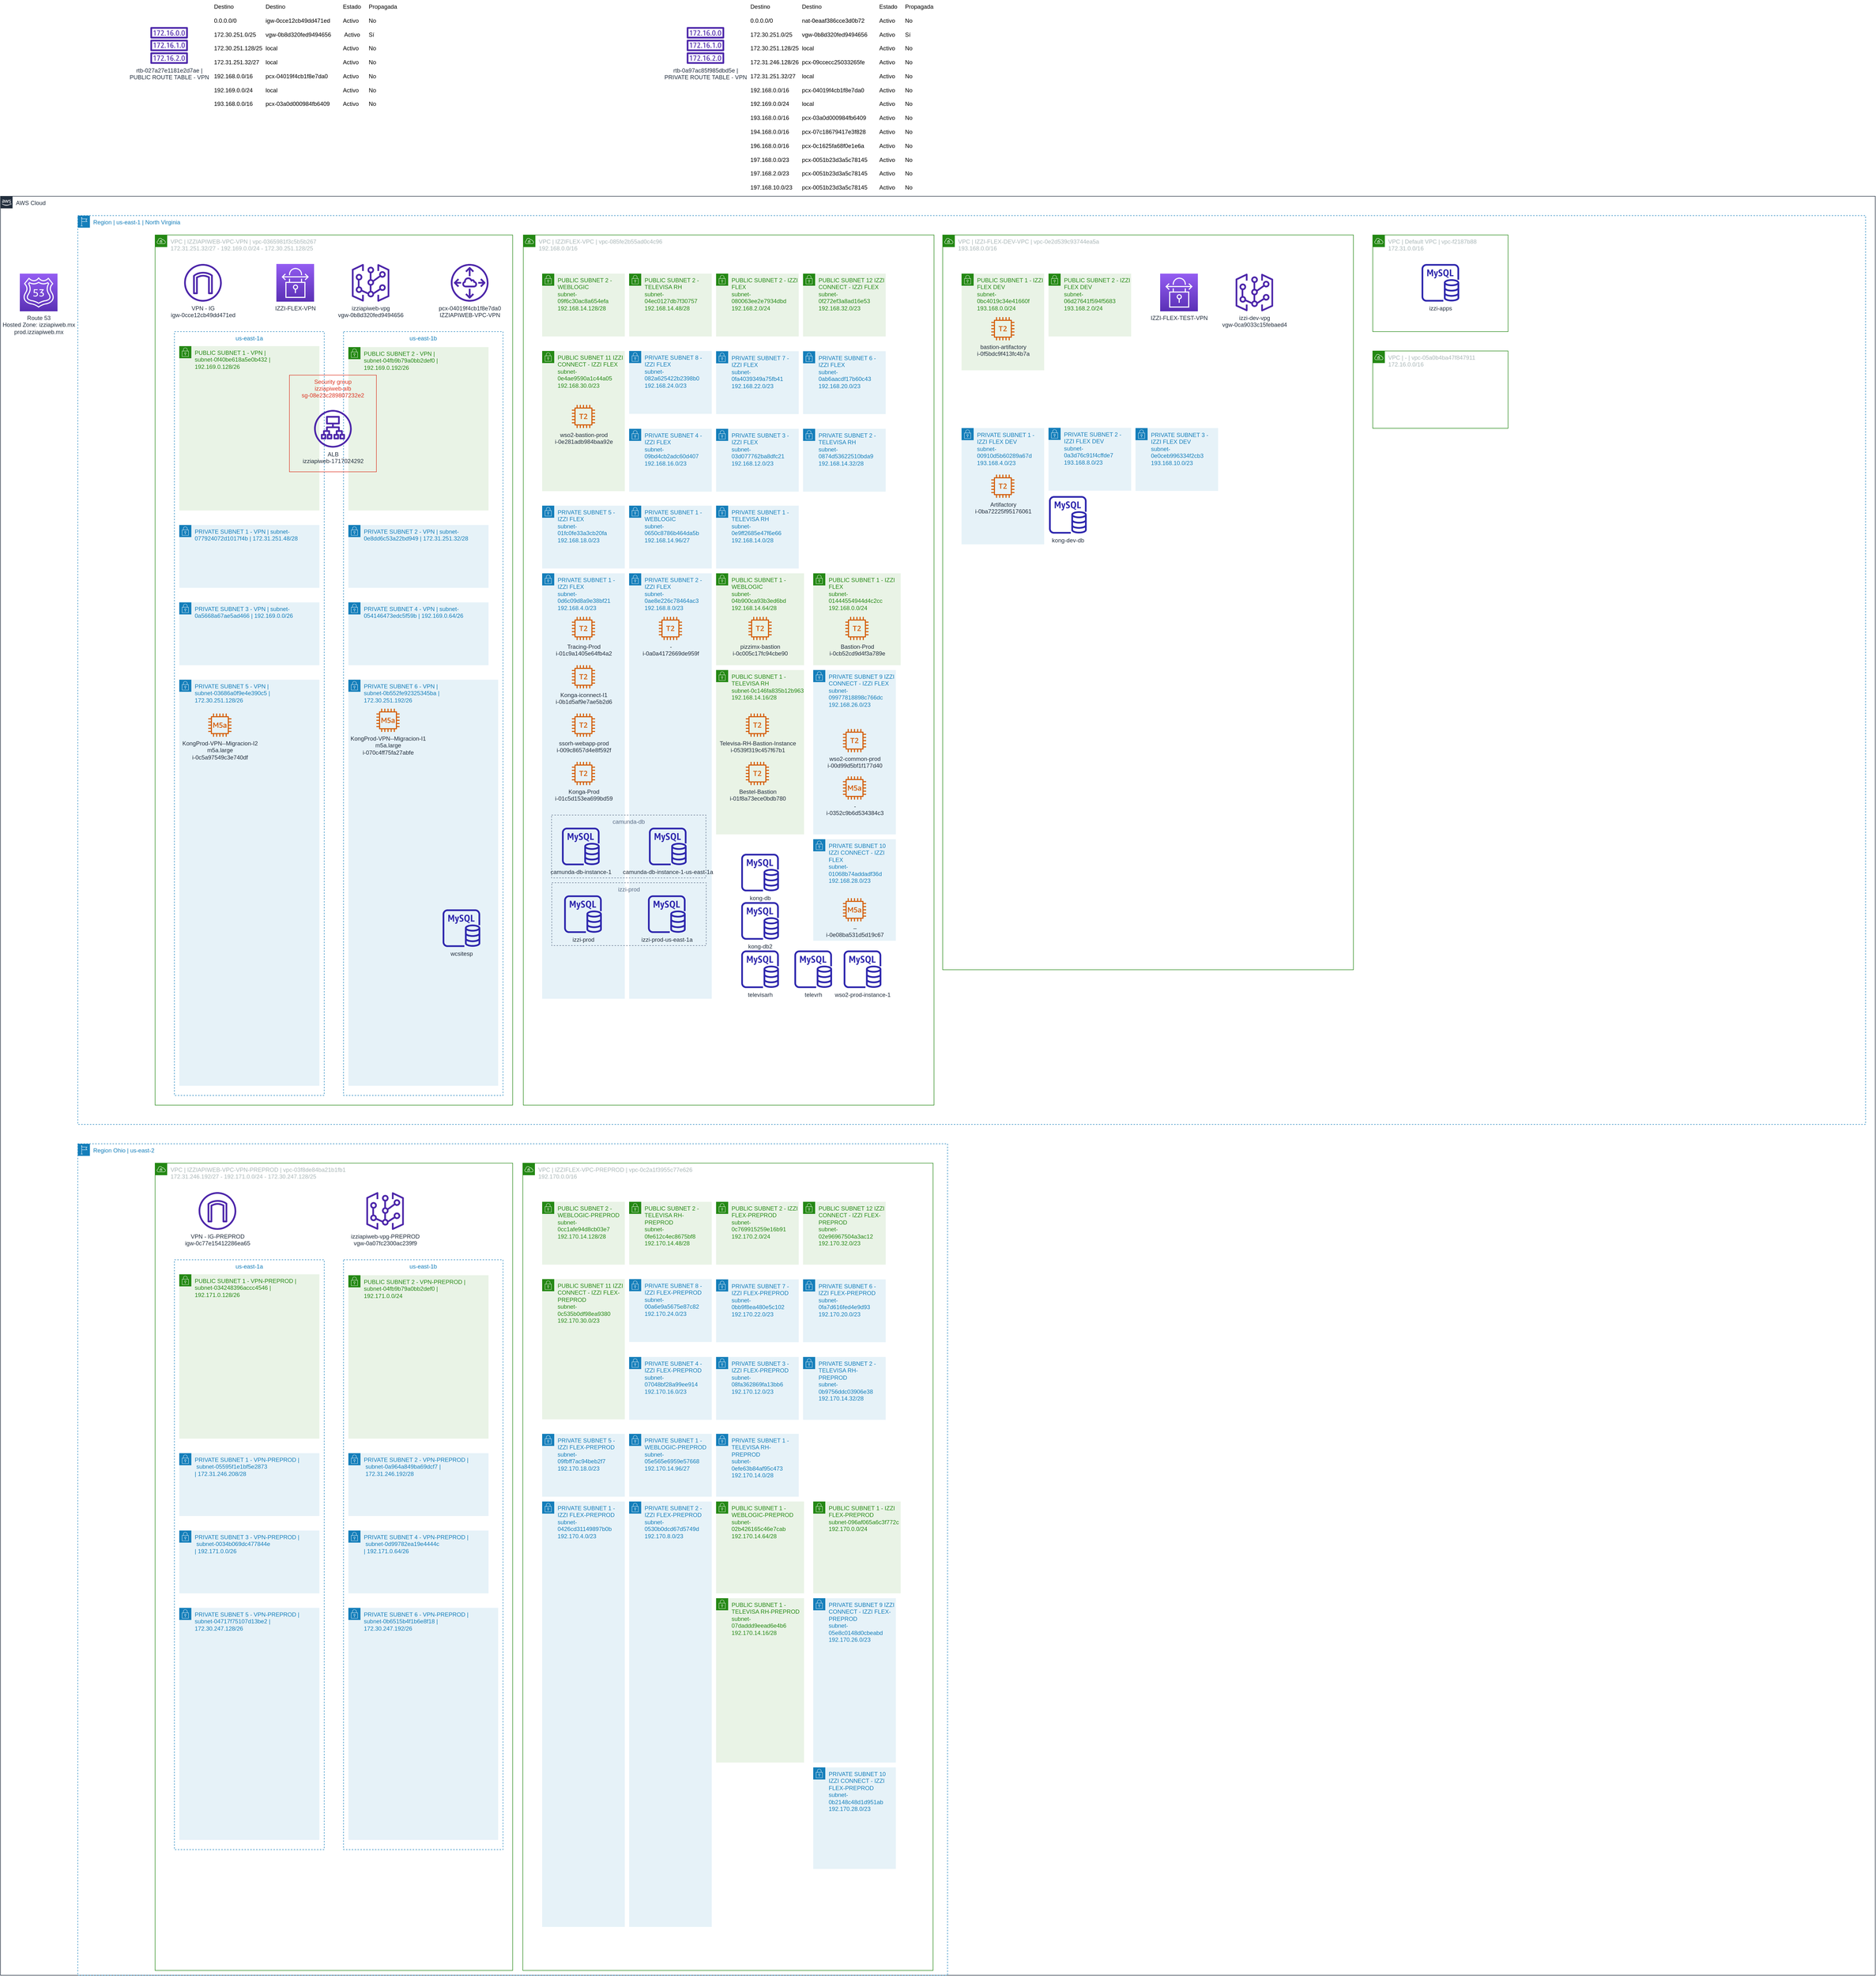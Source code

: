 <mxfile version="20.2.3" type="device"><diagram id="kfvOmdmHKegFnKAt7Tl8" name="Página-1"><mxGraphModel dx="1583" dy="1959" grid="1" gridSize="10" guides="1" tooltips="1" connect="1" arrows="1" fold="1" page="1" pageScale="1" pageWidth="827" pageHeight="1169" math="0" shadow="0"><root><mxCell id="0"/><mxCell id="1" parent="0"/><mxCell id="5BtZl3XqqHsTadftHel_-1" value="AWS Cloud" style="points=[[0,0],[0.25,0],[0.5,0],[0.75,0],[1,0],[1,0.25],[1,0.5],[1,0.75],[1,1],[0.75,1],[0.5,1],[0.25,1],[0,1],[0,0.75],[0,0.5],[0,0.25]];outlineConnect=0;gradientColor=none;html=1;whiteSpace=wrap;fontSize=12;fontStyle=0;container=1;pointerEvents=0;collapsible=0;recursiveResize=0;shape=mxgraph.aws4.group;grIcon=mxgraph.aws4.group_aws_cloud_alt;strokeColor=#232F3E;fillColor=none;verticalAlign=top;align=left;spacingLeft=30;fontColor=#232F3E;dashed=0;" parent="1" vertex="1"><mxGeometry x="160" y="40" width="3880" height="3680" as="geometry"/></mxCell><mxCell id="5BtZl3XqqHsTadftHel_-2" value="Region | us-east-1 | North Virginia" style="points=[[0,0],[0.25,0],[0.5,0],[0.75,0],[1,0],[1,0.25],[1,0.5],[1,0.75],[1,1],[0.75,1],[0.5,1],[0.25,1],[0,1],[0,0.75],[0,0.5],[0,0.25]];outlineConnect=0;gradientColor=none;html=1;whiteSpace=wrap;fontSize=12;fontStyle=0;container=1;pointerEvents=0;collapsible=0;recursiveResize=0;shape=mxgraph.aws4.group;grIcon=mxgraph.aws4.group_region;strokeColor=#147EBA;fillColor=none;verticalAlign=top;align=left;spacingLeft=30;fontColor=#147EBA;dashed=1;" parent="5BtZl3XqqHsTadftHel_-1" vertex="1"><mxGeometry x="160" y="40" width="3700" height="1880" as="geometry"/></mxCell><mxCell id="5BtZl3XqqHsTadftHel_-3" value="VPC |&amp;nbsp;IZZIAPIWEB-VPC-VPN |&amp;nbsp;vpc-0365981f3c5b5b267&lt;br&gt;172.31.251.32/27 -&amp;nbsp;192.169.0.0/24 -&amp;nbsp;172.30.251.128/25" style="points=[[0,0],[0.25,0],[0.5,0],[0.75,0],[1,0],[1,0.25],[1,0.5],[1,0.75],[1,1],[0.75,1],[0.5,1],[0.25,1],[0,1],[0,0.75],[0,0.5],[0,0.25]];outlineConnect=0;gradientColor=none;html=1;whiteSpace=wrap;fontSize=12;fontStyle=0;container=1;pointerEvents=0;collapsible=0;recursiveResize=0;shape=mxgraph.aws4.group;grIcon=mxgraph.aws4.group_vpc;strokeColor=#248814;fillColor=none;verticalAlign=top;align=left;spacingLeft=30;fontColor=#AAB7B8;dashed=0;" parent="5BtZl3XqqHsTadftHel_-2" vertex="1"><mxGeometry x="160" y="40" width="740" height="1800" as="geometry"/></mxCell><mxCell id="5BtZl3XqqHsTadftHel_-7" value="us-east-1a" style="fillColor=none;strokeColor=#147EBA;dashed=1;verticalAlign=top;fontStyle=0;fontColor=#147EBA;" parent="5BtZl3XqqHsTadftHel_-3" vertex="1"><mxGeometry x="40" y="200" width="310" height="1580" as="geometry"/></mxCell><mxCell id="5BtZl3XqqHsTadftHel_-12" value="PRIVATE SUBNET 1 - VPN |&amp;nbsp;subnet-077924072d1017f4b |&amp;nbsp;172.31.251.48/28" style="points=[[0,0],[0.25,0],[0.5,0],[0.75,0],[1,0],[1,0.25],[1,0.5],[1,0.75],[1,1],[0.75,1],[0.5,1],[0.25,1],[0,1],[0,0.75],[0,0.5],[0,0.25]];outlineConnect=0;gradientColor=none;html=1;whiteSpace=wrap;fontSize=12;fontStyle=0;container=1;pointerEvents=0;collapsible=0;recursiveResize=0;shape=mxgraph.aws4.group;grIcon=mxgraph.aws4.group_security_group;grStroke=0;strokeColor=#147EBA;fillColor=#E6F2F8;verticalAlign=top;align=left;spacingLeft=30;fontColor=#147EBA;dashed=0;" parent="5BtZl3XqqHsTadftHel_-3" vertex="1"><mxGeometry x="50" y="600" width="290" height="130" as="geometry"/></mxCell><mxCell id="5BtZl3XqqHsTadftHel_-15" value="PRIVATE SUBNET 3 - VPN |&amp;nbsp;subnet-0a5668a67ae5ad466 |&amp;nbsp;192.169.0.0/26" style="points=[[0,0],[0.25,0],[0.5,0],[0.75,0],[1,0],[1,0.25],[1,0.5],[1,0.75],[1,1],[0.75,1],[0.5,1],[0.25,1],[0,1],[0,0.75],[0,0.5],[0,0.25]];outlineConnect=0;gradientColor=none;html=1;whiteSpace=wrap;fontSize=12;fontStyle=0;container=1;pointerEvents=0;collapsible=0;recursiveResize=0;shape=mxgraph.aws4.group;grIcon=mxgraph.aws4.group_security_group;grStroke=0;strokeColor=#147EBA;fillColor=#E6F2F8;verticalAlign=top;align=left;spacingLeft=30;fontColor=#147EBA;dashed=0;" parent="5BtZl3XqqHsTadftHel_-3" vertex="1"><mxGeometry x="50" y="760" width="290" height="130" as="geometry"/></mxCell><mxCell id="5BtZl3XqqHsTadftHel_-17" value="PRIVATE SUBNET 5 - VPN |&lt;br&gt;subnet-03686a0f9e4e390c5 |&lt;br&gt;172.30.251.128/26" style="points=[[0,0],[0.25,0],[0.5,0],[0.75,0],[1,0],[1,0.25],[1,0.5],[1,0.75],[1,1],[0.75,1],[0.5,1],[0.25,1],[0,1],[0,0.75],[0,0.5],[0,0.25]];outlineConnect=0;gradientColor=none;html=1;whiteSpace=wrap;fontSize=12;fontStyle=0;container=1;pointerEvents=0;collapsible=0;recursiveResize=0;shape=mxgraph.aws4.group;grIcon=mxgraph.aws4.group_security_group;grStroke=0;strokeColor=#147EBA;fillColor=#E6F2F8;verticalAlign=top;align=left;spacingLeft=30;fontColor=#147EBA;dashed=0;" parent="5BtZl3XqqHsTadftHel_-3" vertex="1"><mxGeometry x="50" y="920" width="290" height="840" as="geometry"/></mxCell><mxCell id="5BtZl3XqqHsTadftHel_-26" value="&lt;div&gt;pcx-04019f4cb1f8e7da0&lt;/div&gt;&lt;div&gt;IZZIAPIWEB-VPC-VPN&lt;/div&gt;" style="sketch=0;outlineConnect=0;fontColor=#232F3E;gradientColor=none;fillColor=#4D27AA;strokeColor=none;dashed=0;verticalLabelPosition=bottom;verticalAlign=top;align=center;html=1;fontSize=12;fontStyle=0;aspect=fixed;pointerEvents=1;shape=mxgraph.aws4.peering;" parent="5BtZl3XqqHsTadftHel_-3" vertex="1"><mxGeometry x="612" y="60" width="78" height="78" as="geometry"/></mxCell><mxCell id="5BtZl3XqqHsTadftHel_-23" value="izziapiweb-vpg&lt;br&gt;vgw-0b8d320fed9494656" style="sketch=0;outlineConnect=0;fontColor=#232F3E;gradientColor=none;fillColor=#4D27AA;strokeColor=none;dashed=0;verticalLabelPosition=bottom;verticalAlign=top;align=center;html=1;fontSize=12;fontStyle=0;aspect=fixed;pointerEvents=1;shape=mxgraph.aws4.virtual_gateway;" parent="5BtZl3XqqHsTadftHel_-3" vertex="1"><mxGeometry x="407" y="60" width="78" height="78" as="geometry"/></mxCell><mxCell id="5BtZl3XqqHsTadftHel_-22" value="VPN - IG&lt;br&gt;igw-0cce12cb49dd471ed" style="sketch=0;outlineConnect=0;fontColor=#232F3E;gradientColor=none;fillColor=#4D27AA;strokeColor=none;dashed=0;verticalLabelPosition=bottom;verticalAlign=top;align=center;html=1;fontSize=12;fontStyle=0;aspect=fixed;pointerEvents=1;shape=mxgraph.aws4.internet_gateway;" parent="5BtZl3XqqHsTadftHel_-3" vertex="1"><mxGeometry x="60" y="60" width="78" height="78" as="geometry"/></mxCell><mxCell id="5BtZl3XqqHsTadftHel_-8" value="us-east-1b" style="fillColor=none;strokeColor=#147EBA;dashed=1;verticalAlign=top;fontStyle=0;fontColor=#147EBA;" parent="5BtZl3XqqHsTadftHel_-3" vertex="1"><mxGeometry x="390" y="200" width="330" height="1580" as="geometry"/></mxCell><mxCell id="5BtZl3XqqHsTadftHel_-11" value="PUBLIC SUBNET 2 - VPN |&amp;nbsp;&lt;br&gt;subnet-04fb9b79a0bb2def0 |&amp;nbsp;&lt;br&gt;192.169.0.192/26" style="points=[[0,0],[0.25,0],[0.5,0],[0.75,0],[1,0],[1,0.25],[1,0.5],[1,0.75],[1,1],[0.75,1],[0.5,1],[0.25,1],[0,1],[0,0.75],[0,0.5],[0,0.25]];outlineConnect=0;gradientColor=none;html=1;whiteSpace=wrap;fontSize=12;fontStyle=0;container=1;pointerEvents=0;collapsible=0;recursiveResize=0;shape=mxgraph.aws4.group;grIcon=mxgraph.aws4.group_security_group;grStroke=0;strokeColor=#248814;fillColor=#E9F3E6;verticalAlign=top;align=left;spacingLeft=30;fontColor=#248814;dashed=0;" parent="5BtZl3XqqHsTadftHel_-3" vertex="1"><mxGeometry x="400" y="232" width="290" height="338" as="geometry"/></mxCell><mxCell id="5BtZl3XqqHsTadftHel_-13" value="PRIVATE SUBNET 2 - VPN |&amp;nbsp;subnet-0e8dd6c53a22bd949 |&amp;nbsp;172.31.251.32/28" style="points=[[0,0],[0.25,0],[0.5,0],[0.75,0],[1,0],[1,0.25],[1,0.5],[1,0.75],[1,1],[0.75,1],[0.5,1],[0.25,1],[0,1],[0,0.75],[0,0.5],[0,0.25]];outlineConnect=0;gradientColor=none;html=1;whiteSpace=wrap;fontSize=12;fontStyle=0;container=1;pointerEvents=0;collapsible=0;recursiveResize=0;shape=mxgraph.aws4.group;grIcon=mxgraph.aws4.group_security_group;grStroke=0;strokeColor=#147EBA;fillColor=#E6F2F8;verticalAlign=top;align=left;spacingLeft=30;fontColor=#147EBA;dashed=0;" parent="5BtZl3XqqHsTadftHel_-3" vertex="1"><mxGeometry x="400" y="600" width="290" height="130" as="geometry"/></mxCell><mxCell id="5BtZl3XqqHsTadftHel_-16" value="PRIVATE SUBNET 4 - VPN |&amp;nbsp;subnet-054146473edc5f59b |&amp;nbsp;192.169.0.64/26" style="points=[[0,0],[0.25,0],[0.5,0],[0.75,0],[1,0],[1,0.25],[1,0.5],[1,0.75],[1,1],[0.75,1],[0.5,1],[0.25,1],[0,1],[0,0.75],[0,0.5],[0,0.25]];outlineConnect=0;gradientColor=none;html=1;whiteSpace=wrap;fontSize=12;fontStyle=0;container=1;pointerEvents=0;collapsible=0;recursiveResize=0;shape=mxgraph.aws4.group;grIcon=mxgraph.aws4.group_security_group;grStroke=0;strokeColor=#147EBA;fillColor=#E6F2F8;verticalAlign=top;align=left;spacingLeft=30;fontColor=#147EBA;dashed=0;" parent="5BtZl3XqqHsTadftHel_-3" vertex="1"><mxGeometry x="400" y="760" width="290" height="130" as="geometry"/></mxCell><mxCell id="5BtZl3XqqHsTadftHel_-18" value="PRIVATE SUBNET 6 - VPN |&amp;nbsp;&lt;br&gt;subnet-0b552fe92325345ba |&amp;nbsp;&lt;br&gt;172.30.251.192/26" style="points=[[0,0],[0.25,0],[0.5,0],[0.75,0],[1,0],[1,0.25],[1,0.5],[1,0.75],[1,1],[0.75,1],[0.5,1],[0.25,1],[0,1],[0,0.75],[0,0.5],[0,0.25]];outlineConnect=0;gradientColor=none;html=1;whiteSpace=wrap;fontSize=12;fontStyle=0;container=1;pointerEvents=0;collapsible=0;recursiveResize=0;shape=mxgraph.aws4.group;grIcon=mxgraph.aws4.group_security_group;grStroke=0;strokeColor=#147EBA;fillColor=#E6F2F8;verticalAlign=top;align=left;spacingLeft=30;fontColor=#147EBA;dashed=0;" parent="5BtZl3XqqHsTadftHel_-3" vertex="1"><mxGeometry x="400" y="920" width="310" height="840" as="geometry"/></mxCell><mxCell id="5BtZl3XqqHsTadftHel_-10" value="PUBLIC SUBNET 1 - VPN |&amp;nbsp;&lt;br&gt;subnet-0f40be618a5e0b432 |&amp;nbsp;&lt;br&gt;192.169.0.128/26" style="points=[[0,0],[0.25,0],[0.5,0],[0.75,0],[1,0],[1,0.25],[1,0.5],[1,0.75],[1,1],[0.75,1],[0.5,1],[0.25,1],[0,1],[0,0.75],[0,0.5],[0,0.25]];outlineConnect=0;gradientColor=none;html=1;whiteSpace=wrap;fontSize=12;fontStyle=0;container=1;pointerEvents=0;collapsible=0;recursiveResize=0;shape=mxgraph.aws4.group;grIcon=mxgraph.aws4.group_security_group;grStroke=0;strokeColor=#248814;fillColor=#E9F3E6;verticalAlign=top;align=left;spacingLeft=30;fontColor=#248814;dashed=0;" parent="5BtZl3XqqHsTadftHel_-3" vertex="1"><mxGeometry x="50" y="230" width="290" height="340" as="geometry"/></mxCell><mxCell id="5BtZl3XqqHsTadftHel_-30" value="Security group&#10;izziapiweb-alb&#10;sg-08e23c289807232e2" style="fillColor=none;strokeColor=#DD3522;verticalAlign=top;fontStyle=0;fontColor=#DD3522;" parent="5BtZl3XqqHsTadftHel_-3" vertex="1"><mxGeometry x="278" y="290" width="180" height="200" as="geometry"/></mxCell><mxCell id="5BtZl3XqqHsTadftHel_-9" value="ALB&lt;br&gt;izziapiweb-1717024292" style="sketch=0;outlineConnect=0;fontColor=#232F3E;gradientColor=none;fillColor=#4D27AA;strokeColor=none;dashed=0;verticalLabelPosition=bottom;verticalAlign=top;align=center;html=1;fontSize=12;fontStyle=0;aspect=fixed;pointerEvents=1;shape=mxgraph.aws4.application_load_balancer;" parent="5BtZl3XqqHsTadftHel_-3" vertex="1"><mxGeometry x="329" y="362" width="78" height="78" as="geometry"/></mxCell><mxCell id="5BtZl3XqqHsTadftHel_-31" value="KongProd-VPN--Migracion-I1&lt;br&gt;m5a.large&lt;br&gt;i-070c4ff75fa27abfe" style="sketch=0;outlineConnect=0;fontColor=#232F3E;gradientColor=none;fillColor=#D45B07;strokeColor=none;dashed=0;verticalLabelPosition=bottom;verticalAlign=top;align=center;html=1;fontSize=12;fontStyle=0;aspect=fixed;pointerEvents=1;shape=mxgraph.aws4.m5a_instance;" parent="5BtZl3XqqHsTadftHel_-3" vertex="1"><mxGeometry x="458" y="980" width="48" height="48" as="geometry"/></mxCell><mxCell id="5BtZl3XqqHsTadftHel_-32" value="KongProd-VPN--Migracion-I2&lt;br&gt;m5a.large&lt;br&gt;i-0c5a97549c3e740df" style="sketch=0;outlineConnect=0;fontColor=#232F3E;gradientColor=none;fillColor=#D45B07;strokeColor=none;dashed=0;verticalLabelPosition=bottom;verticalAlign=top;align=center;html=1;fontSize=12;fontStyle=0;aspect=fixed;pointerEvents=1;shape=mxgraph.aws4.m5a_instance;" parent="5BtZl3XqqHsTadftHel_-3" vertex="1"><mxGeometry x="110" y="990" width="48" height="48" as="geometry"/></mxCell><mxCell id="mmHwhdGPCLpp3M980Flq-219" value="wcsitesp" style="sketch=0;outlineConnect=0;fontColor=#232F3E;gradientColor=none;fillColor=#2E27AD;strokeColor=none;dashed=0;verticalLabelPosition=bottom;verticalAlign=top;align=center;html=1;fontSize=12;fontStyle=0;aspect=fixed;pointerEvents=1;shape=mxgraph.aws4.rds_mysql_instance;" parent="5BtZl3XqqHsTadftHel_-3" vertex="1"><mxGeometry x="595" y="1395" width="78" height="78" as="geometry"/></mxCell><mxCell id="mmHwhdGPCLpp3M980Flq-221" value="IZZI-FLEX-VPN" style="sketch=0;points=[[0,0,0],[0.25,0,0],[0.5,0,0],[0.75,0,0],[1,0,0],[0,1,0],[0.25,1,0],[0.5,1,0],[0.75,1,0],[1,1,0],[0,0.25,0],[0,0.5,0],[0,0.75,0],[1,0.25,0],[1,0.5,0],[1,0.75,0]];outlineConnect=0;fontColor=#232F3E;gradientColor=#945DF2;gradientDirection=north;fillColor=#5A30B5;strokeColor=#ffffff;dashed=0;verticalLabelPosition=bottom;verticalAlign=top;align=center;html=1;fontSize=12;fontStyle=0;aspect=fixed;shape=mxgraph.aws4.resourceIcon;resIcon=mxgraph.aws4.site_to_site_vpn;" parent="5BtZl3XqqHsTadftHel_-3" vertex="1"><mxGeometry x="251" y="60" width="78" height="78" as="geometry"/></mxCell><mxCell id="mmHwhdGPCLpp3M980Flq-23" value="VPC |&amp;nbsp;IZZIFLEX-VPC |&amp;nbsp;vpc-085fe2b55ad0c4c96&lt;br&gt;192.168.0.0/16" style="points=[[0,0],[0.25,0],[0.5,0],[0.75,0],[1,0],[1,0.25],[1,0.5],[1,0.75],[1,1],[0.75,1],[0.5,1],[0.25,1],[0,1],[0,0.75],[0,0.5],[0,0.25]];outlineConnect=0;gradientColor=none;html=1;whiteSpace=wrap;fontSize=12;fontStyle=0;container=1;pointerEvents=0;collapsible=0;recursiveResize=0;shape=mxgraph.aws4.group;grIcon=mxgraph.aws4.group_vpc;strokeColor=#248814;fillColor=none;verticalAlign=top;align=left;spacingLeft=30;fontColor=#AAB7B8;dashed=0;" parent="5BtZl3XqqHsTadftHel_-2" vertex="1"><mxGeometry x="922" y="40" width="850" height="1800" as="geometry"/></mxCell><mxCell id="mmHwhdGPCLpp3M980Flq-111" value="&lt;span style=&quot;background-color: initial;&quot;&gt;PUBLIC SUBNET 2 - WEBLOGIC&lt;/span&gt;&lt;br&gt;&lt;div&gt;subnet-09f6c30ac8a654efa&lt;/div&gt;&lt;div&gt;192.168.14.128/28&lt;/div&gt;" style="points=[[0,0],[0.25,0],[0.5,0],[0.75,0],[1,0],[1,0.25],[1,0.5],[1,0.75],[1,1],[0.75,1],[0.5,1],[0.25,1],[0,1],[0,0.75],[0,0.5],[0,0.25]];outlineConnect=0;gradientColor=none;html=1;whiteSpace=wrap;fontSize=12;fontStyle=0;container=1;pointerEvents=0;collapsible=0;recursiveResize=0;shape=mxgraph.aws4.group;grIcon=mxgraph.aws4.group_security_group;grStroke=0;strokeColor=#248814;fillColor=#E9F3E6;verticalAlign=top;align=left;spacingLeft=30;fontColor=#248814;dashed=0;" parent="mmHwhdGPCLpp3M980Flq-23" vertex="1"><mxGeometry x="39" y="80" width="171" height="130" as="geometry"/></mxCell><mxCell id="mmHwhdGPCLpp3M980Flq-118" value="&lt;div&gt;PUBLIC SUBNET 11 IZZI CONNECT - IZZI FLEX&lt;/div&gt;&lt;div&gt;subnet-0e4ae9590a1c44a05&lt;/div&gt;&lt;div&gt;192.168.30.0/23&lt;/div&gt;" style="points=[[0,0],[0.25,0],[0.5,0],[0.75,0],[1,0],[1,0.25],[1,0.5],[1,0.75],[1,1],[0.75,1],[0.5,1],[0.25,1],[0,1],[0,0.75],[0,0.5],[0,0.25]];outlineConnect=0;gradientColor=none;html=1;whiteSpace=wrap;fontSize=12;fontStyle=0;container=1;pointerEvents=0;collapsible=0;recursiveResize=0;shape=mxgraph.aws4.group;grIcon=mxgraph.aws4.group_security_group;grStroke=0;strokeColor=#248814;fillColor=#E9F3E6;verticalAlign=top;align=left;spacingLeft=30;fontColor=#248814;dashed=0;" parent="mmHwhdGPCLpp3M980Flq-23" vertex="1"><mxGeometry x="39" y="240" width="171" height="290" as="geometry"/></mxCell><mxCell id="mmHwhdGPCLpp3M980Flq-192" value="&lt;div&gt;wso2-bastion-prod&lt;/div&gt;&lt;div&gt;i-0e281adb984baa92e&lt;/div&gt;" style="sketch=0;outlineConnect=0;fontColor=#232F3E;gradientColor=none;fillColor=#D45B07;strokeColor=none;dashed=0;verticalLabelPosition=bottom;verticalAlign=top;align=center;html=1;fontSize=12;fontStyle=0;aspect=fixed;pointerEvents=1;shape=mxgraph.aws4.t2_instance;" parent="mmHwhdGPCLpp3M980Flq-118" vertex="1"><mxGeometry x="61.5" y="111.5" width="48" height="48" as="geometry"/></mxCell><mxCell id="mmHwhdGPCLpp3M980Flq-117" value="&lt;div&gt;PUBLIC SUBNET 1 - WEBLOGIC&lt;/div&gt;&lt;div&gt;subnet-04b900ca93b3ed6bd&lt;/div&gt;&lt;div&gt;192.168.14.64/28&lt;/div&gt;" style="points=[[0,0],[0.25,0],[0.5,0],[0.75,0],[1,0],[1,0.25],[1,0.5],[1,0.75],[1,1],[0.75,1],[0.5,1],[0.25,1],[0,1],[0,0.75],[0,0.5],[0,0.25]];outlineConnect=0;gradientColor=none;html=1;whiteSpace=wrap;fontSize=12;fontStyle=0;container=1;pointerEvents=0;collapsible=0;recursiveResize=0;shape=mxgraph.aws4.group;grIcon=mxgraph.aws4.group_security_group;grStroke=0;strokeColor=#248814;fillColor=#E9F3E6;verticalAlign=top;align=left;spacingLeft=30;fontColor=#248814;dashed=0;" parent="mmHwhdGPCLpp3M980Flq-23" vertex="1"><mxGeometry x="399" y="700" width="182" height="190" as="geometry"/></mxCell><mxCell id="mmHwhdGPCLpp3M980Flq-139" value="&lt;div&gt;pizzimx-bastion&lt;/div&gt;&lt;div&gt;i-0c005c17fc94cbe90&lt;/div&gt;" style="sketch=0;outlineConnect=0;fontColor=#232F3E;gradientColor=none;fillColor=#D45B07;strokeColor=none;dashed=0;verticalLabelPosition=bottom;verticalAlign=top;align=center;html=1;fontSize=12;fontStyle=0;aspect=fixed;pointerEvents=1;shape=mxgraph.aws4.t2_instance;" parent="mmHwhdGPCLpp3M980Flq-117" vertex="1"><mxGeometry x="67" y="90" width="48" height="48" as="geometry"/></mxCell><mxCell id="mmHwhdGPCLpp3M980Flq-116" value="&lt;div&gt;PUBLIC SUBNET 1 - TELEVISA RH&lt;/div&gt;&lt;div&gt;subnet-0c146fa835b12b963&lt;/div&gt;&lt;div&gt;192.168.14.16/28&lt;/div&gt;" style="points=[[0,0],[0.25,0],[0.5,0],[0.75,0],[1,0],[1,0.25],[1,0.5],[1,0.75],[1,1],[0.75,1],[0.5,1],[0.25,1],[0,1],[0,0.75],[0,0.5],[0,0.25]];outlineConnect=0;gradientColor=none;html=1;whiteSpace=wrap;fontSize=12;fontStyle=0;container=1;pointerEvents=0;collapsible=0;recursiveResize=0;shape=mxgraph.aws4.group;grIcon=mxgraph.aws4.group_security_group;grStroke=0;strokeColor=#248814;fillColor=#E9F3E6;verticalAlign=top;align=left;spacingLeft=30;fontColor=#248814;dashed=0;" parent="mmHwhdGPCLpp3M980Flq-23" vertex="1"><mxGeometry x="399" y="900" width="182" height="340" as="geometry"/></mxCell><mxCell id="mmHwhdGPCLpp3M980Flq-138" value="&lt;div&gt;Televisa-RH-Bastion-Instance&lt;/div&gt;&lt;div&gt;i-0539f319c457f67b1&lt;/div&gt;" style="sketch=0;outlineConnect=0;fontColor=#232F3E;gradientColor=none;fillColor=#D45B07;strokeColor=none;dashed=0;verticalLabelPosition=bottom;verticalAlign=top;align=center;html=1;fontSize=12;fontStyle=0;aspect=fixed;pointerEvents=1;shape=mxgraph.aws4.t2_instance;" parent="mmHwhdGPCLpp3M980Flq-116" vertex="1"><mxGeometry x="61.5" y="90" width="48" height="48" as="geometry"/></mxCell><mxCell id="mmHwhdGPCLpp3M980Flq-180" value="&lt;div&gt;Bestel-Bastion&lt;/div&gt;&lt;div&gt;i-01f8a73ece0bdb780&lt;/div&gt;" style="sketch=0;outlineConnect=0;fontColor=#232F3E;gradientColor=none;fillColor=#D45B07;strokeColor=none;dashed=0;verticalLabelPosition=bottom;verticalAlign=top;align=center;html=1;fontSize=12;fontStyle=0;aspect=fixed;pointerEvents=1;shape=mxgraph.aws4.t2_instance;" parent="mmHwhdGPCLpp3M980Flq-116" vertex="1"><mxGeometry x="61.5" y="190" width="48" height="48" as="geometry"/></mxCell><mxCell id="mmHwhdGPCLpp3M980Flq-115" value="&lt;div&gt;PUBLIC SUBNET 1 - IZZI FLEX&lt;/div&gt;&lt;div&gt;subnet-01444554944d4c2cc&lt;/div&gt;&lt;div&gt;192.168.0.0/24&lt;/div&gt;" style="points=[[0,0],[0.25,0],[0.5,0],[0.75,0],[1,0],[1,0.25],[1,0.5],[1,0.75],[1,1],[0.75,1],[0.5,1],[0.25,1],[0,1],[0,0.75],[0,0.5],[0,0.25]];outlineConnect=0;gradientColor=none;html=1;whiteSpace=wrap;fontSize=12;fontStyle=0;container=1;pointerEvents=0;collapsible=0;recursiveResize=0;shape=mxgraph.aws4.group;grIcon=mxgraph.aws4.group_security_group;grStroke=0;strokeColor=#248814;fillColor=#E9F3E6;verticalAlign=top;align=left;spacingLeft=30;fontColor=#248814;dashed=0;" parent="mmHwhdGPCLpp3M980Flq-23" vertex="1"><mxGeometry x="600" y="700" width="181" height="190" as="geometry"/></mxCell><mxCell id="mmHwhdGPCLpp3M980Flq-141" value="&lt;div&gt;Bastion-Prod&lt;/div&gt;&lt;div&gt;i-0cb52cd9d4f3a789e&lt;/div&gt;" style="sketch=0;outlineConnect=0;fontColor=#232F3E;gradientColor=none;fillColor=#D45B07;strokeColor=none;dashed=0;verticalLabelPosition=bottom;verticalAlign=top;align=center;html=1;fontSize=12;fontStyle=0;aspect=fixed;pointerEvents=1;shape=mxgraph.aws4.t2_instance;" parent="mmHwhdGPCLpp3M980Flq-115" vertex="1"><mxGeometry x="66.5" y="90" width="48" height="48" as="geometry"/></mxCell><mxCell id="mmHwhdGPCLpp3M980Flq-114" value="&lt;div&gt;PUBLIC SUBNET 12 IZZI CONNECT - IZZI FLEX&lt;/div&gt;&lt;div&gt;subnet-0f272ef3a8ad16e53&lt;/div&gt;&lt;div&gt;192.168.32.0/23&lt;/div&gt;" style="points=[[0,0],[0.25,0],[0.5,0],[0.75,0],[1,0],[1,0.25],[1,0.5],[1,0.75],[1,1],[0.75,1],[0.5,1],[0.25,1],[0,1],[0,0.75],[0,0.5],[0,0.25]];outlineConnect=0;gradientColor=none;html=1;whiteSpace=wrap;fontSize=12;fontStyle=0;container=1;pointerEvents=0;collapsible=0;recursiveResize=0;shape=mxgraph.aws4.group;grIcon=mxgraph.aws4.group_security_group;grStroke=0;strokeColor=#248814;fillColor=#E9F3E6;verticalAlign=top;align=left;spacingLeft=30;fontColor=#248814;dashed=0;" parent="mmHwhdGPCLpp3M980Flq-23" vertex="1"><mxGeometry x="579" y="80" width="171" height="130" as="geometry"/></mxCell><mxCell id="mmHwhdGPCLpp3M980Flq-113" value="&lt;div&gt;PUBLIC SUBNET 2 - IZZI FLEX&lt;/div&gt;&lt;div&gt;subnet-080063ee2e7934dbd&lt;/div&gt;&lt;div&gt;192.168.2.0/24&lt;/div&gt;" style="points=[[0,0],[0.25,0],[0.5,0],[0.75,0],[1,0],[1,0.25],[1,0.5],[1,0.75],[1,1],[0.75,1],[0.5,1],[0.25,1],[0,1],[0,0.75],[0,0.5],[0,0.25]];outlineConnect=0;gradientColor=none;html=1;whiteSpace=wrap;fontSize=12;fontStyle=0;container=1;pointerEvents=0;collapsible=0;recursiveResize=0;shape=mxgraph.aws4.group;grIcon=mxgraph.aws4.group_security_group;grStroke=0;strokeColor=#248814;fillColor=#E9F3E6;verticalAlign=top;align=left;spacingLeft=30;fontColor=#248814;dashed=0;" parent="mmHwhdGPCLpp3M980Flq-23" vertex="1"><mxGeometry x="399" y="80" width="171" height="130" as="geometry"/></mxCell><mxCell id="mmHwhdGPCLpp3M980Flq-112" value="&lt;div&gt;PUBLIC SUBNET 2 - TELEVISA RH&lt;/div&gt;&lt;div&gt;subnet-04ec0127db7f30757&lt;/div&gt;&lt;div&gt;192.168.14.48/28&lt;/div&gt;" style="points=[[0,0],[0.25,0],[0.5,0],[0.75,0],[1,0],[1,0.25],[1,0.5],[1,0.75],[1,1],[0.75,1],[0.5,1],[0.25,1],[0,1],[0,0.75],[0,0.5],[0,0.25]];outlineConnect=0;gradientColor=none;html=1;whiteSpace=wrap;fontSize=12;fontStyle=0;container=1;pointerEvents=0;collapsible=0;recursiveResize=0;shape=mxgraph.aws4.group;grIcon=mxgraph.aws4.group_security_group;grStroke=0;strokeColor=#248814;fillColor=#E9F3E6;verticalAlign=top;align=left;spacingLeft=30;fontColor=#248814;dashed=0;" parent="mmHwhdGPCLpp3M980Flq-23" vertex="1"><mxGeometry x="219" y="80" width="171" height="130" as="geometry"/></mxCell><mxCell id="mmHwhdGPCLpp3M980Flq-119" value="&lt;div&gt;PRIVATE SUBNET 9 IZZI CONNECT - IZZI FLEX&lt;/div&gt;&lt;div&gt;subnet-09977818898c766dc&lt;/div&gt;&lt;div&gt;192.168.26.0/23&lt;/div&gt;" style="points=[[0,0],[0.25,0],[0.5,0],[0.75,0],[1,0],[1,0.25],[1,0.5],[1,0.75],[1,1],[0.75,1],[0.5,1],[0.25,1],[0,1],[0,0.75],[0,0.5],[0,0.25]];outlineConnect=0;gradientColor=none;html=1;whiteSpace=wrap;fontSize=12;fontStyle=0;container=1;pointerEvents=0;collapsible=0;recursiveResize=0;shape=mxgraph.aws4.group;grIcon=mxgraph.aws4.group_security_group;grStroke=0;strokeColor=#147EBA;fillColor=#E6F2F8;verticalAlign=top;align=left;spacingLeft=30;fontColor=#147EBA;dashed=0;" parent="mmHwhdGPCLpp3M980Flq-23" vertex="1"><mxGeometry x="600" y="900" width="171" height="340" as="geometry"/></mxCell><mxCell id="mmHwhdGPCLpp3M980Flq-191" value="&lt;div&gt;wso2-common-prod&lt;/div&gt;&lt;div&gt;i-00d99d5bf1f177d40&lt;/div&gt;" style="sketch=0;outlineConnect=0;fontColor=#232F3E;gradientColor=none;fillColor=#D45B07;strokeColor=none;dashed=0;verticalLabelPosition=bottom;verticalAlign=top;align=center;html=1;fontSize=12;fontStyle=0;aspect=fixed;pointerEvents=1;shape=mxgraph.aws4.t2_instance;" parent="mmHwhdGPCLpp3M980Flq-119" vertex="1"><mxGeometry x="61.5" y="122" width="48" height="48" as="geometry"/></mxCell><mxCell id="mmHwhdGPCLpp3M980Flq-193" value="&lt;div&gt;-&lt;/div&gt;&lt;div&gt;i-0352c9b6d534384c3&lt;/div&gt;" style="sketch=0;outlineConnect=0;fontColor=#232F3E;gradientColor=none;fillColor=#D45B07;strokeColor=none;dashed=0;verticalLabelPosition=bottom;verticalAlign=top;align=center;html=1;fontSize=12;fontStyle=0;aspect=fixed;pointerEvents=1;shape=mxgraph.aws4.m5a_instance;" parent="mmHwhdGPCLpp3M980Flq-119" vertex="1"><mxGeometry x="61.5" y="220" width="48" height="48" as="geometry"/></mxCell><mxCell id="mmHwhdGPCLpp3M980Flq-131" value="&lt;div&gt;PRIVATE SUBNET 6 - IZZI FLEX&lt;/div&gt;&lt;div&gt;subnet-0ab6aacdf17b60c43&lt;/div&gt;&lt;div&gt;192.168.20.0/23&lt;/div&gt;" style="points=[[0,0],[0.25,0],[0.5,0],[0.75,0],[1,0],[1,0.25],[1,0.5],[1,0.75],[1,1],[0.75,1],[0.5,1],[0.25,1],[0,1],[0,0.75],[0,0.5],[0,0.25]];outlineConnect=0;gradientColor=none;html=1;whiteSpace=wrap;fontSize=12;fontStyle=0;container=1;pointerEvents=0;collapsible=0;recursiveResize=0;shape=mxgraph.aws4.group;grIcon=mxgraph.aws4.group_security_group;grStroke=0;strokeColor=#147EBA;fillColor=#E6F2F8;verticalAlign=top;align=left;spacingLeft=30;fontColor=#147EBA;dashed=0;" parent="mmHwhdGPCLpp3M980Flq-23" vertex="1"><mxGeometry x="579" y="240.5" width="171" height="130" as="geometry"/></mxCell><mxCell id="mmHwhdGPCLpp3M980Flq-130" value="&lt;div&gt;PRIVATE SUBNET 7 - IZZI FLEX&lt;/div&gt;&lt;div&gt;subnet-0fa4039349a75fb41&lt;/div&gt;&lt;div&gt;192.168.22.0/23&lt;/div&gt;" style="points=[[0,0],[0.25,0],[0.5,0],[0.75,0],[1,0],[1,0.25],[1,0.5],[1,0.75],[1,1],[0.75,1],[0.5,1],[0.25,1],[0,1],[0,0.75],[0,0.5],[0,0.25]];outlineConnect=0;gradientColor=none;html=1;whiteSpace=wrap;fontSize=12;fontStyle=0;container=1;pointerEvents=0;collapsible=0;recursiveResize=0;shape=mxgraph.aws4.group;grIcon=mxgraph.aws4.group_security_group;grStroke=0;strokeColor=#147EBA;fillColor=#E6F2F8;verticalAlign=top;align=left;spacingLeft=30;fontColor=#147EBA;dashed=0;" parent="mmHwhdGPCLpp3M980Flq-23" vertex="1"><mxGeometry x="399" y="240.5" width="171" height="130" as="geometry"/></mxCell><mxCell id="mmHwhdGPCLpp3M980Flq-129" value="&lt;div&gt;PRIVATE SUBNET 2 - TELEVISA RH&lt;/div&gt;&lt;div&gt;subnet-0874d53622510bda9&lt;/div&gt;&lt;div&gt;192.168.14.32/28&lt;/div&gt;" style="points=[[0,0],[0.25,0],[0.5,0],[0.75,0],[1,0],[1,0.25],[1,0.5],[1,0.75],[1,1],[0.75,1],[0.5,1],[0.25,1],[0,1],[0,0.75],[0,0.5],[0,0.25]];outlineConnect=0;gradientColor=none;html=1;whiteSpace=wrap;fontSize=12;fontStyle=0;container=1;pointerEvents=0;collapsible=0;recursiveResize=0;shape=mxgraph.aws4.group;grIcon=mxgraph.aws4.group_security_group;grStroke=0;strokeColor=#147EBA;fillColor=#E6F2F8;verticalAlign=top;align=left;spacingLeft=30;fontColor=#147EBA;dashed=0;" parent="mmHwhdGPCLpp3M980Flq-23" vertex="1"><mxGeometry x="579" y="401" width="171" height="130" as="geometry"/></mxCell><mxCell id="mmHwhdGPCLpp3M980Flq-128" value="&lt;div&gt;PRIVATE SUBNET 3 - IZZI FLEX&lt;/div&gt;&lt;div&gt;subnet-03d077762ba8dfc21&lt;/div&gt;&lt;div&gt;192.168.12.0/23&lt;/div&gt;" style="points=[[0,0],[0.25,0],[0.5,0],[0.75,0],[1,0],[1,0.25],[1,0.5],[1,0.75],[1,1],[0.75,1],[0.5,1],[0.25,1],[0,1],[0,0.75],[0,0.5],[0,0.25]];outlineConnect=0;gradientColor=none;html=1;whiteSpace=wrap;fontSize=12;fontStyle=0;container=1;pointerEvents=0;collapsible=0;recursiveResize=0;shape=mxgraph.aws4.group;grIcon=mxgraph.aws4.group_security_group;grStroke=0;strokeColor=#147EBA;fillColor=#E6F2F8;verticalAlign=top;align=left;spacingLeft=30;fontColor=#147EBA;dashed=0;" parent="mmHwhdGPCLpp3M980Flq-23" vertex="1"><mxGeometry x="399" y="401" width="171" height="130" as="geometry"/></mxCell><mxCell id="mmHwhdGPCLpp3M980Flq-127" value="&lt;div&gt;PRIVATE SUBNET 1 - TELEVISA RH&lt;/div&gt;&lt;div&gt;subnet-0e9ff2685e47f6e66&lt;/div&gt;&lt;div&gt;192.168.14.0/28&lt;/div&gt;" style="points=[[0,0],[0.25,0],[0.5,0],[0.75,0],[1,0],[1,0.25],[1,0.5],[1,0.75],[1,1],[0.75,1],[0.5,1],[0.25,1],[0,1],[0,0.75],[0,0.5],[0,0.25]];outlineConnect=0;gradientColor=none;html=1;whiteSpace=wrap;fontSize=12;fontStyle=0;container=1;pointerEvents=0;collapsible=0;recursiveResize=0;shape=mxgraph.aws4.group;grIcon=mxgraph.aws4.group_security_group;grStroke=0;strokeColor=#147EBA;fillColor=#E6F2F8;verticalAlign=top;align=left;spacingLeft=30;fontColor=#147EBA;dashed=0;" parent="mmHwhdGPCLpp3M980Flq-23" vertex="1"><mxGeometry x="399" y="560" width="171" height="130" as="geometry"/></mxCell><mxCell id="mmHwhdGPCLpp3M980Flq-126" value="&lt;div&gt;PRIVATE SUBNET 1 - WEBLOGIC&lt;/div&gt;&lt;div&gt;subnet-0650c8786b464da5b&lt;/div&gt;&lt;div&gt;192.168.14.96/27&lt;/div&gt;" style="points=[[0,0],[0.25,0],[0.5,0],[0.75,0],[1,0],[1,0.25],[1,0.5],[1,0.75],[1,1],[0.75,1],[0.5,1],[0.25,1],[0,1],[0,0.75],[0,0.5],[0,0.25]];outlineConnect=0;gradientColor=none;html=1;whiteSpace=wrap;fontSize=12;fontStyle=0;container=1;pointerEvents=0;collapsible=0;recursiveResize=0;shape=mxgraph.aws4.group;grIcon=mxgraph.aws4.group_security_group;grStroke=0;strokeColor=#147EBA;fillColor=#E6F2F8;verticalAlign=top;align=left;spacingLeft=30;fontColor=#147EBA;dashed=0;" parent="mmHwhdGPCLpp3M980Flq-23" vertex="1"><mxGeometry x="219" y="560" width="171" height="130" as="geometry"/></mxCell><mxCell id="mmHwhdGPCLpp3M980Flq-125" value="&lt;div&gt;PRIVATE SUBNET 1 - IZZI FLEX&lt;/div&gt;&lt;div&gt;subnet-0d6c09d8a9e38bf21&lt;/div&gt;&lt;div&gt;192.168.4.0/23&lt;/div&gt;" style="points=[[0,0],[0.25,0],[0.5,0],[0.75,0],[1,0],[1,0.25],[1,0.5],[1,0.75],[1,1],[0.75,1],[0.5,1],[0.25,1],[0,1],[0,0.75],[0,0.5],[0,0.25]];outlineConnect=0;gradientColor=none;html=1;whiteSpace=wrap;fontSize=12;fontStyle=0;container=1;pointerEvents=0;collapsible=0;recursiveResize=0;shape=mxgraph.aws4.group;grIcon=mxgraph.aws4.group_security_group;grStroke=0;strokeColor=#147EBA;fillColor=#E6F2F8;verticalAlign=top;align=left;spacingLeft=30;fontColor=#147EBA;dashed=0;" parent="mmHwhdGPCLpp3M980Flq-23" vertex="1"><mxGeometry x="39" y="700" width="171" height="880" as="geometry"/></mxCell><mxCell id="mmHwhdGPCLpp3M980Flq-142" value="&lt;div&gt;Tracing-Prod&lt;/div&gt;&lt;div&gt;i-01c9a1405e64fb4a2&lt;/div&gt;" style="sketch=0;outlineConnect=0;fontColor=#232F3E;gradientColor=none;fillColor=#D45B07;strokeColor=none;dashed=0;verticalLabelPosition=bottom;verticalAlign=top;align=center;html=1;fontSize=12;fontStyle=0;aspect=fixed;pointerEvents=1;shape=mxgraph.aws4.t2_instance;" parent="mmHwhdGPCLpp3M980Flq-125" vertex="1"><mxGeometry x="61.5" y="90" width="48" height="48" as="geometry"/></mxCell><mxCell id="mmHwhdGPCLpp3M980Flq-184" value="&lt;div&gt;Konga-iconnect-I1&lt;/div&gt;&lt;div&gt;i-0b1d5af9e7ae5b2d6&lt;/div&gt;" style="sketch=0;outlineConnect=0;fontColor=#232F3E;gradientColor=none;fillColor=#D45B07;strokeColor=none;dashed=0;verticalLabelPosition=bottom;verticalAlign=top;align=center;html=1;fontSize=12;fontStyle=0;aspect=fixed;pointerEvents=1;shape=mxgraph.aws4.t2_instance;" parent="mmHwhdGPCLpp3M980Flq-125" vertex="1"><mxGeometry x="61.5" y="190" width="48" height="48" as="geometry"/></mxCell><mxCell id="mmHwhdGPCLpp3M980Flq-186" value="&lt;div&gt;ssorh-webapp-prod&lt;/div&gt;&lt;div&gt;i-009c8657d4e8f592f&lt;/div&gt;" style="sketch=0;outlineConnect=0;fontColor=#232F3E;gradientColor=none;fillColor=#D45B07;strokeColor=none;dashed=0;verticalLabelPosition=bottom;verticalAlign=top;align=center;html=1;fontSize=12;fontStyle=0;aspect=fixed;pointerEvents=1;shape=mxgraph.aws4.t2_instance;" parent="mmHwhdGPCLpp3M980Flq-125" vertex="1"><mxGeometry x="61.5" y="290" width="48" height="48" as="geometry"/></mxCell><mxCell id="mmHwhdGPCLpp3M980Flq-194" value="&lt;div&gt;Konga-Prod&lt;/div&gt;&lt;div&gt;i-01c5d153ea699bd59&lt;/div&gt;" style="sketch=0;outlineConnect=0;fontColor=#232F3E;gradientColor=none;fillColor=#D45B07;strokeColor=none;dashed=0;verticalLabelPosition=bottom;verticalAlign=top;align=center;html=1;fontSize=12;fontStyle=0;aspect=fixed;pointerEvents=1;shape=mxgraph.aws4.t2_instance;" parent="mmHwhdGPCLpp3M980Flq-125" vertex="1"><mxGeometry x="61.5" y="390" width="48" height="48" as="geometry"/></mxCell><mxCell id="mmHwhdGPCLpp3M980Flq-124" value="&lt;div&gt;PRIVATE SUBNET 10 IZZI CONNECT - IZZI FLEX&lt;/div&gt;&lt;div&gt;subnet-01068b74addadf36d&lt;/div&gt;&lt;div&gt;192.168.28.0/23&lt;/div&gt;" style="points=[[0,0],[0.25,0],[0.5,0],[0.75,0],[1,0],[1,0.25],[1,0.5],[1,0.75],[1,1],[0.75,1],[0.5,1],[0.25,1],[0,1],[0,0.75],[0,0.5],[0,0.25]];outlineConnect=0;gradientColor=none;html=1;whiteSpace=wrap;fontSize=12;fontStyle=0;container=1;pointerEvents=0;collapsible=0;recursiveResize=0;shape=mxgraph.aws4.group;grIcon=mxgraph.aws4.group_security_group;grStroke=0;strokeColor=#147EBA;fillColor=#E6F2F8;verticalAlign=top;align=left;spacingLeft=30;fontColor=#147EBA;dashed=0;" parent="mmHwhdGPCLpp3M980Flq-23" vertex="1"><mxGeometry x="600" y="1250" width="171" height="210" as="geometry"/></mxCell><mxCell id="mmHwhdGPCLpp3M980Flq-189" value="&lt;div&gt;–&lt;/div&gt;&lt;div&gt;i-0e08ba531d5d19c67&lt;/div&gt;" style="sketch=0;outlineConnect=0;fontColor=#232F3E;gradientColor=none;fillColor=#D45B07;strokeColor=none;dashed=0;verticalLabelPosition=bottom;verticalAlign=top;align=center;html=1;fontSize=12;fontStyle=0;aspect=fixed;pointerEvents=1;shape=mxgraph.aws4.m5a_instance;" parent="mmHwhdGPCLpp3M980Flq-124" vertex="1"><mxGeometry x="61.5" y="122" width="48" height="48" as="geometry"/></mxCell><mxCell id="mmHwhdGPCLpp3M980Flq-123" value="&lt;div&gt;PRIVATE SUBNET 2 - IZZI FLEX&lt;/div&gt;&lt;div&gt;subnet-0ae8e226c78464ac3&lt;/div&gt;&lt;div&gt;192.168.8.0/23&lt;/div&gt;" style="points=[[0,0],[0.25,0],[0.5,0],[0.75,0],[1,0],[1,0.25],[1,0.5],[1,0.75],[1,1],[0.75,1],[0.5,1],[0.25,1],[0,1],[0,0.75],[0,0.5],[0,0.25]];outlineConnect=0;gradientColor=none;html=1;whiteSpace=wrap;fontSize=12;fontStyle=0;container=1;pointerEvents=0;collapsible=0;recursiveResize=0;shape=mxgraph.aws4.group;grIcon=mxgraph.aws4.group_security_group;grStroke=0;strokeColor=#147EBA;fillColor=#E6F2F8;verticalAlign=top;align=left;spacingLeft=30;fontColor=#147EBA;dashed=0;" parent="mmHwhdGPCLpp3M980Flq-23" vertex="1"><mxGeometry x="219" y="700" width="171" height="880" as="geometry"/></mxCell><mxCell id="mmHwhdGPCLpp3M980Flq-190" value="&lt;div&gt;-&lt;/div&gt;&lt;div&gt;i-0a0a4172669de959f&lt;/div&gt;" style="sketch=0;outlineConnect=0;fontColor=#232F3E;gradientColor=none;fillColor=#D45B07;strokeColor=none;dashed=0;verticalLabelPosition=bottom;verticalAlign=top;align=center;html=1;fontSize=12;fontStyle=0;aspect=fixed;pointerEvents=1;shape=mxgraph.aws4.t2_instance;" parent="mmHwhdGPCLpp3M980Flq-123" vertex="1"><mxGeometry x="61.5" y="90" width="48" height="48" as="geometry"/></mxCell><mxCell id="mmHwhdGPCLpp3M980Flq-122" value="&lt;div&gt;PRIVATE SUBNET 4 - IZZI FLEX&lt;/div&gt;&lt;div&gt;subnet-09bd4cb2adc60d407&lt;/div&gt;&lt;div&gt;192.168.16.0/23&lt;/div&gt;" style="points=[[0,0],[0.25,0],[0.5,0],[0.75,0],[1,0],[1,0.25],[1,0.5],[1,0.75],[1,1],[0.75,1],[0.5,1],[0.25,1],[0,1],[0,0.75],[0,0.5],[0,0.25]];outlineConnect=0;gradientColor=none;html=1;whiteSpace=wrap;fontSize=12;fontStyle=0;container=1;pointerEvents=0;collapsible=0;recursiveResize=0;shape=mxgraph.aws4.group;grIcon=mxgraph.aws4.group_security_group;grStroke=0;strokeColor=#147EBA;fillColor=#E6F2F8;verticalAlign=top;align=left;spacingLeft=30;fontColor=#147EBA;dashed=0;" parent="mmHwhdGPCLpp3M980Flq-23" vertex="1"><mxGeometry x="219" y="401" width="171" height="130" as="geometry"/></mxCell><mxCell id="mmHwhdGPCLpp3M980Flq-121" value="&lt;div&gt;PRIVATE SUBNET 5 - IZZI FLEX&lt;/div&gt;&lt;div&gt;subnet-01fc0fe33a3cb20fa&lt;/div&gt;&lt;div&gt;192.168.18.0/23&lt;/div&gt;" style="points=[[0,0],[0.25,0],[0.5,0],[0.75,0],[1,0],[1,0.25],[1,0.5],[1,0.75],[1,1],[0.75,1],[0.5,1],[0.25,1],[0,1],[0,0.75],[0,0.5],[0,0.25]];outlineConnect=0;gradientColor=none;html=1;whiteSpace=wrap;fontSize=12;fontStyle=0;container=1;pointerEvents=0;collapsible=0;recursiveResize=0;shape=mxgraph.aws4.group;grIcon=mxgraph.aws4.group_security_group;grStroke=0;strokeColor=#147EBA;fillColor=#E6F2F8;verticalAlign=top;align=left;spacingLeft=30;fontColor=#147EBA;dashed=0;" parent="mmHwhdGPCLpp3M980Flq-23" vertex="1"><mxGeometry x="39" y="560" width="171" height="130" as="geometry"/></mxCell><mxCell id="mmHwhdGPCLpp3M980Flq-120" value="&lt;div&gt;PRIVATE SUBNET 8 - IZZI FLEX&lt;/div&gt;&lt;div&gt;subnet-082a625422b2398b0&lt;/div&gt;&lt;div&gt;192.168.24.0/23&lt;/div&gt;" style="points=[[0,0],[0.25,0],[0.5,0],[0.75,0],[1,0],[1,0.25],[1,0.5],[1,0.75],[1,1],[0.75,1],[0.5,1],[0.25,1],[0,1],[0,0.75],[0,0.5],[0,0.25]];outlineConnect=0;gradientColor=none;html=1;whiteSpace=wrap;fontSize=12;fontStyle=0;container=1;pointerEvents=0;collapsible=0;recursiveResize=0;shape=mxgraph.aws4.group;grIcon=mxgraph.aws4.group_security_group;grStroke=0;strokeColor=#147EBA;fillColor=#E6F2F8;verticalAlign=top;align=left;spacingLeft=30;fontColor=#147EBA;dashed=0;" parent="mmHwhdGPCLpp3M980Flq-23" vertex="1"><mxGeometry x="219" y="240" width="171" height="130" as="geometry"/></mxCell><mxCell id="mmHwhdGPCLpp3M980Flq-208" value="izzi-prod" style="fillColor=none;strokeColor=#5A6C86;dashed=1;verticalAlign=top;fontStyle=0;fontColor=#5A6C86;" parent="mmHwhdGPCLpp3M980Flq-23" vertex="1"><mxGeometry x="59" y="1340" width="319.5" height="130" as="geometry"/></mxCell><mxCell id="mmHwhdGPCLpp3M980Flq-213" value="kong-db" style="sketch=0;outlineConnect=0;fontColor=#232F3E;gradientColor=none;fillColor=#2E27AD;strokeColor=none;dashed=0;verticalLabelPosition=bottom;verticalAlign=top;align=center;html=1;fontSize=12;fontStyle=0;aspect=fixed;pointerEvents=1;shape=mxgraph.aws4.rds_mysql_instance;" parent="mmHwhdGPCLpp3M980Flq-23" vertex="1"><mxGeometry x="451" y="1280" width="78" height="78" as="geometry"/></mxCell><mxCell id="mmHwhdGPCLpp3M980Flq-214" value="kong-db2" style="sketch=0;outlineConnect=0;fontColor=#232F3E;gradientColor=none;fillColor=#2E27AD;strokeColor=none;dashed=0;verticalLabelPosition=bottom;verticalAlign=top;align=center;html=1;fontSize=12;fontStyle=0;aspect=fixed;pointerEvents=1;shape=mxgraph.aws4.rds_mysql_instance;" parent="mmHwhdGPCLpp3M980Flq-23" vertex="1"><mxGeometry x="451" y="1380" width="78" height="78" as="geometry"/></mxCell><mxCell id="mmHwhdGPCLpp3M980Flq-217" value="televisarh" style="sketch=0;outlineConnect=0;fontColor=#232F3E;gradientColor=none;fillColor=#2E27AD;strokeColor=none;dashed=0;verticalLabelPosition=bottom;verticalAlign=top;align=center;html=1;fontSize=12;fontStyle=0;aspect=fixed;pointerEvents=1;shape=mxgraph.aws4.rds_mysql_instance;" parent="mmHwhdGPCLpp3M980Flq-23" vertex="1"><mxGeometry x="451" y="1480" width="78" height="78" as="geometry"/></mxCell><mxCell id="mmHwhdGPCLpp3M980Flq-218" value="televrh" style="sketch=0;outlineConnect=0;fontColor=#232F3E;gradientColor=none;fillColor=#2E27AD;strokeColor=none;dashed=0;verticalLabelPosition=bottom;verticalAlign=top;align=center;html=1;fontSize=12;fontStyle=0;aspect=fixed;pointerEvents=1;shape=mxgraph.aws4.rds_mysql_instance;" parent="mmHwhdGPCLpp3M980Flq-23" vertex="1"><mxGeometry x="561" y="1480" width="78" height="78" as="geometry"/></mxCell><mxCell id="mmHwhdGPCLpp3M980Flq-220" value="wso2-prod-instance-1" style="sketch=0;outlineConnect=0;fontColor=#232F3E;gradientColor=none;fillColor=#2E27AD;strokeColor=none;dashed=0;verticalLabelPosition=bottom;verticalAlign=top;align=center;html=1;fontSize=12;fontStyle=0;aspect=fixed;pointerEvents=1;shape=mxgraph.aws4.rds_mysql_instance;" parent="mmHwhdGPCLpp3M980Flq-23" vertex="1"><mxGeometry x="663" y="1480" width="78" height="78" as="geometry"/></mxCell><mxCell id="mmHwhdGPCLpp3M980Flq-67" value="VPC |&amp;nbsp;Default VPC |&amp;nbsp;vpc-f2187b88&lt;br&gt;172.31.0.0/16" style="points=[[0,0],[0.25,0],[0.5,0],[0.75,0],[1,0],[1,0.25],[1,0.5],[1,0.75],[1,1],[0.75,1],[0.5,1],[0.25,1],[0,1],[0,0.75],[0,0.5],[0,0.25]];outlineConnect=0;gradientColor=none;html=1;whiteSpace=wrap;fontSize=12;fontStyle=0;container=1;pointerEvents=0;collapsible=0;recursiveResize=0;shape=mxgraph.aws4.group;grIcon=mxgraph.aws4.group_vpc;strokeColor=#248814;fillColor=none;verticalAlign=top;align=left;spacingLeft=30;fontColor=#AAB7B8;dashed=0;" parent="5BtZl3XqqHsTadftHel_-2" vertex="1"><mxGeometry x="2680" y="40" width="280" height="200" as="geometry"/></mxCell><mxCell id="mmHwhdGPCLpp3M980Flq-207" value="izzi-apps" style="sketch=0;outlineConnect=0;fontColor=#232F3E;gradientColor=none;fillColor=#2E27AD;strokeColor=none;dashed=0;verticalLabelPosition=bottom;verticalAlign=top;align=center;html=1;fontSize=12;fontStyle=0;aspect=fixed;pointerEvents=1;shape=mxgraph.aws4.rds_mysql_instance;" parent="mmHwhdGPCLpp3M980Flq-67" vertex="1"><mxGeometry x="101" y="60" width="78" height="78" as="geometry"/></mxCell><mxCell id="mmHwhdGPCLpp3M980Flq-89" value="VPC |&amp;nbsp;- |&amp;nbsp;vpc-05a0b4ba47f847911&lt;br&gt;172.16.0.0/16" style="points=[[0,0],[0.25,0],[0.5,0],[0.75,0],[1,0],[1,0.25],[1,0.5],[1,0.75],[1,1],[0.75,1],[0.5,1],[0.25,1],[0,1],[0,0.75],[0,0.5],[0,0.25]];outlineConnect=0;gradientColor=none;html=1;whiteSpace=wrap;fontSize=12;fontStyle=0;container=1;pointerEvents=0;collapsible=0;recursiveResize=0;shape=mxgraph.aws4.group;grIcon=mxgraph.aws4.group_vpc;strokeColor=#248814;fillColor=none;verticalAlign=top;align=left;spacingLeft=30;fontColor=#AAB7B8;dashed=0;" parent="5BtZl3XqqHsTadftHel_-2" vertex="1"><mxGeometry x="2680" y="280" width="280" height="160" as="geometry"/></mxCell><mxCell id="mmHwhdGPCLpp3M980Flq-146" value="VPC |&amp;nbsp;&lt;span style=&quot;background-color: initial;&quot;&gt;IZZI-FLEX-DEV-VPC |&amp;nbsp;&lt;/span&gt;&lt;span style=&quot;background-color: initial;&quot;&gt;vpc-0e2d539c93744ea5a&lt;br&gt;&lt;/span&gt;&lt;span style=&quot;background-color: initial;&quot;&gt;193.168.0.0/16&lt;/span&gt;&lt;span style=&quot;background-color: initial;&quot;&gt;&lt;br&gt;&lt;/span&gt;" style="points=[[0,0],[0.25,0],[0.5,0],[0.75,0],[1,0],[1,0.25],[1,0.5],[1,0.75],[1,1],[0.75,1],[0.5,1],[0.25,1],[0,1],[0,0.75],[0,0.5],[0,0.25]];outlineConnect=0;gradientColor=none;html=1;whiteSpace=wrap;fontSize=12;fontStyle=0;container=1;pointerEvents=0;collapsible=0;recursiveResize=0;shape=mxgraph.aws4.group;grIcon=mxgraph.aws4.group_vpc;strokeColor=#248814;fillColor=none;verticalAlign=top;align=left;spacingLeft=30;fontColor=#AAB7B8;dashed=0;" parent="5BtZl3XqqHsTadftHel_-2" vertex="1"><mxGeometry x="1790" y="40" width="850" height="1520" as="geometry"/></mxCell><mxCell id="mmHwhdGPCLpp3M980Flq-147" value="&lt;div&gt;PUBLIC SUBNET 1 - IZZI FLEX DEV&lt;/div&gt;&lt;div&gt;subnet-0bc4019c34e41660f&lt;/div&gt;&lt;div&gt;193.168.0.0/24&lt;/div&gt;" style="points=[[0,0],[0.25,0],[0.5,0],[0.75,0],[1,0],[1,0.25],[1,0.5],[1,0.75],[1,1],[0.75,1],[0.5,1],[0.25,1],[0,1],[0,0.75],[0,0.5],[0,0.25]];outlineConnect=0;gradientColor=none;html=1;whiteSpace=wrap;fontSize=12;fontStyle=0;container=1;pointerEvents=0;collapsible=0;recursiveResize=0;shape=mxgraph.aws4.group;grIcon=mxgraph.aws4.group_security_group;grStroke=0;strokeColor=#248814;fillColor=#E9F3E6;verticalAlign=top;align=left;spacingLeft=30;fontColor=#248814;dashed=0;" parent="mmHwhdGPCLpp3M980Flq-146" vertex="1"><mxGeometry x="39" y="80" width="171" height="200" as="geometry"/></mxCell><mxCell id="mmHwhdGPCLpp3M980Flq-175" value="&lt;div&gt;bastion-artifactory&lt;/div&gt;&lt;div&gt;i-0f5bdc9f413fc4b7a&lt;/div&gt;" style="sketch=0;outlineConnect=0;fontColor=#232F3E;gradientColor=none;fillColor=#D45B07;strokeColor=none;dashed=0;verticalLabelPosition=bottom;verticalAlign=top;align=center;html=1;fontSize=12;fontStyle=0;aspect=fixed;pointerEvents=1;shape=mxgraph.aws4.t2_instance;" parent="mmHwhdGPCLpp3M980Flq-147" vertex="1"><mxGeometry x="61.5" y="90" width="48" height="48" as="geometry"/></mxCell><mxCell id="mmHwhdGPCLpp3M980Flq-157" value="&lt;div&gt;PUBLIC SUBNET 2 - IZZI FLEX DEV&lt;/div&gt;&lt;div&gt;subnet-06d27641f594f5683&lt;/div&gt;&lt;div&gt;193.168.2.0/24&lt;/div&gt;" style="points=[[0,0],[0.25,0],[0.5,0],[0.75,0],[1,0],[1,0.25],[1,0.5],[1,0.75],[1,1],[0.75,1],[0.5,1],[0.25,1],[0,1],[0,0.75],[0,0.5],[0,0.25]];outlineConnect=0;gradientColor=none;html=1;whiteSpace=wrap;fontSize=12;fontStyle=0;container=1;pointerEvents=0;collapsible=0;recursiveResize=0;shape=mxgraph.aws4.group;grIcon=mxgraph.aws4.group_security_group;grStroke=0;strokeColor=#248814;fillColor=#E9F3E6;verticalAlign=top;align=left;spacingLeft=30;fontColor=#248814;dashed=0;" parent="mmHwhdGPCLpp3M980Flq-146" vertex="1"><mxGeometry x="219" y="80" width="171" height="130" as="geometry"/></mxCell><mxCell id="mmHwhdGPCLpp3M980Flq-158" value="&lt;div&gt;PRIVATE SUBNET 1 - IZZI FLEX DEV&lt;/div&gt;&lt;div&gt;subnet-00910d5b60289a67d&lt;/div&gt;&lt;div&gt;193.168.4.0/23&lt;/div&gt;" style="points=[[0,0],[0.25,0],[0.5,0],[0.75,0],[1,0],[1,0.25],[1,0.5],[1,0.75],[1,1],[0.75,1],[0.5,1],[0.25,1],[0,1],[0,0.75],[0,0.5],[0,0.25]];outlineConnect=0;gradientColor=none;html=1;whiteSpace=wrap;fontSize=12;fontStyle=0;container=1;pointerEvents=0;collapsible=0;recursiveResize=0;shape=mxgraph.aws4.group;grIcon=mxgraph.aws4.group_security_group;grStroke=0;strokeColor=#147EBA;fillColor=#E6F2F8;verticalAlign=top;align=left;spacingLeft=30;fontColor=#147EBA;dashed=0;" parent="mmHwhdGPCLpp3M980Flq-146" vertex="1"><mxGeometry x="39" y="399.5" width="171" height="240.5" as="geometry"/></mxCell><mxCell id="mmHwhdGPCLpp3M980Flq-182" value="&lt;div&gt;Artifactory&lt;/div&gt;&lt;div&gt;i-0ba72225f95176061&lt;/div&gt;" style="sketch=0;outlineConnect=0;fontColor=#232F3E;gradientColor=none;fillColor=#D45B07;strokeColor=none;dashed=0;verticalLabelPosition=bottom;verticalAlign=top;align=center;html=1;fontSize=12;fontStyle=0;aspect=fixed;pointerEvents=1;shape=mxgraph.aws4.t2_instance;" parent="mmHwhdGPCLpp3M980Flq-158" vertex="1"><mxGeometry x="61.5" y="96.25" width="48" height="48" as="geometry"/></mxCell><mxCell id="mmHwhdGPCLpp3M980Flq-160" value="&lt;div&gt;PRIVATE SUBNET 3 - IZZI FLEX DEV&lt;/div&gt;&lt;div&gt;subnet-0e0ceb996334f2cb3&lt;/div&gt;&lt;div&gt;193.168.10.0/23&lt;/div&gt;" style="points=[[0,0],[0.25,0],[0.5,0],[0.75,0],[1,0],[1,0.25],[1,0.5],[1,0.75],[1,1],[0.75,1],[0.5,1],[0.25,1],[0,1],[0,0.75],[0,0.5],[0,0.25]];outlineConnect=0;gradientColor=none;html=1;whiteSpace=wrap;fontSize=12;fontStyle=0;container=1;pointerEvents=0;collapsible=0;recursiveResize=0;shape=mxgraph.aws4.group;grIcon=mxgraph.aws4.group_security_group;grStroke=0;strokeColor=#147EBA;fillColor=#E6F2F8;verticalAlign=top;align=left;spacingLeft=30;fontColor=#147EBA;dashed=0;" parent="mmHwhdGPCLpp3M980Flq-146" vertex="1"><mxGeometry x="399" y="399.5" width="171" height="130" as="geometry"/></mxCell><mxCell id="mmHwhdGPCLpp3M980Flq-171" value="&lt;div&gt;PRIVATE SUBNET 2 - IZZI FLEX DEV&lt;/div&gt;&lt;div&gt;subnet-0a3d76c91f4cffde7&lt;/div&gt;&lt;div&gt;193.168.8.0/23&lt;/div&gt;" style="points=[[0,0],[0.25,0],[0.5,0],[0.75,0],[1,0],[1,0.25],[1,0.5],[1,0.75],[1,1],[0.75,1],[0.5,1],[0.25,1],[0,1],[0,0.75],[0,0.5],[0,0.25]];outlineConnect=0;gradientColor=none;html=1;whiteSpace=wrap;fontSize=12;fontStyle=0;container=1;pointerEvents=0;collapsible=0;recursiveResize=0;shape=mxgraph.aws4.group;grIcon=mxgraph.aws4.group_security_group;grStroke=0;strokeColor=#147EBA;fillColor=#E6F2F8;verticalAlign=top;align=left;spacingLeft=30;fontColor=#147EBA;dashed=0;" parent="mmHwhdGPCLpp3M980Flq-146" vertex="1"><mxGeometry x="219" y="399" width="171" height="130" as="geometry"/></mxCell><mxCell id="mmHwhdGPCLpp3M980Flq-216" value="kong-dev-db" style="sketch=0;outlineConnect=0;fontColor=#232F3E;gradientColor=none;fillColor=#2E27AD;strokeColor=none;dashed=0;verticalLabelPosition=bottom;verticalAlign=top;align=center;html=1;fontSize=12;fontStyle=0;aspect=fixed;pointerEvents=1;shape=mxgraph.aws4.rds_mysql_instance;" parent="mmHwhdGPCLpp3M980Flq-146" vertex="1"><mxGeometry x="220" y="540" width="78" height="78" as="geometry"/></mxCell><mxCell id="mmHwhdGPCLpp3M980Flq-222" value="izzi-dev-vpg&lt;br&gt;vgw-0ca9033c15febaed4" style="sketch=0;outlineConnect=0;fontColor=#232F3E;gradientColor=none;fillColor=#4D27AA;strokeColor=none;dashed=0;verticalLabelPosition=bottom;verticalAlign=top;align=center;html=1;fontSize=12;fontStyle=0;aspect=fixed;pointerEvents=1;shape=mxgraph.aws4.virtual_gateway;" parent="mmHwhdGPCLpp3M980Flq-146" vertex="1"><mxGeometry x="606" y="80" width="78" height="78" as="geometry"/></mxCell><mxCell id="mmHwhdGPCLpp3M980Flq-223" value="IZZI-FLEX-TEST-VPN" style="sketch=0;points=[[0,0,0],[0.25,0,0],[0.5,0,0],[0.75,0,0],[1,0,0],[0,1,0],[0.25,1,0],[0.5,1,0],[0.75,1,0],[1,1,0],[0,0.25,0],[0,0.5,0],[0,0.75,0],[1,0.25,0],[1,0.5,0],[1,0.75,0]];outlineConnect=0;fontColor=#232F3E;gradientColor=#945DF2;gradientDirection=north;fillColor=#5A30B5;strokeColor=#ffffff;dashed=0;verticalLabelPosition=bottom;verticalAlign=top;align=center;html=1;fontSize=12;fontStyle=0;aspect=fixed;shape=mxgraph.aws4.resourceIcon;resIcon=mxgraph.aws4.site_to_site_vpn;" parent="mmHwhdGPCLpp3M980Flq-146" vertex="1"><mxGeometry x="450" y="80" width="78" height="78" as="geometry"/></mxCell><mxCell id="5BtZl3XqqHsTadftHel_-5" value="Route 53&lt;br&gt;Hosted Zone: izziapiweb.mx&lt;br&gt;prod.izziapiweb.mx" style="sketch=0;points=[[0,0,0],[0.25,0,0],[0.5,0,0],[0.75,0,0],[1,0,0],[0,1,0],[0.25,1,0],[0.5,1,0],[0.75,1,0],[1,1,0],[0,0.25,0],[0,0.5,0],[0,0.75,0],[1,0.25,0],[1,0.5,0],[1,0.75,0]];outlineConnect=0;fontColor=#232F3E;gradientColor=#945DF2;gradientDirection=north;fillColor=#5A30B5;strokeColor=#ffffff;dashed=0;verticalLabelPosition=bottom;verticalAlign=top;align=center;html=1;fontSize=12;fontStyle=0;aspect=fixed;shape=mxgraph.aws4.resourceIcon;resIcon=mxgraph.aws4.route_53;" parent="5BtZl3XqqHsTadftHel_-1" vertex="1"><mxGeometry x="40" y="160" width="78" height="78" as="geometry"/></mxCell><mxCell id="v7LUX8ucwSUXaCTDf0n1-1" value="Region Ohio | us-east-2" style="points=[[0,0],[0.25,0],[0.5,0],[0.75,0],[1,0],[1,0.25],[1,0.5],[1,0.75],[1,1],[0.75,1],[0.5,1],[0.25,1],[0,1],[0,0.75],[0,0.5],[0,0.25]];outlineConnect=0;gradientColor=none;html=1;whiteSpace=wrap;fontSize=12;fontStyle=0;container=1;pointerEvents=0;collapsible=0;recursiveResize=0;shape=mxgraph.aws4.group;grIcon=mxgraph.aws4.group_region;strokeColor=#147EBA;fillColor=none;verticalAlign=top;align=left;spacingLeft=30;fontColor=#147EBA;dashed=1;" parent="5BtZl3XqqHsTadftHel_-1" vertex="1"><mxGeometry x="160" y="1960" width="1800" height="1720" as="geometry"/></mxCell><mxCell id="v7LUX8ucwSUXaCTDf0n1-2" value="VPC |&amp;nbsp;IZZIAPIWEB-VPC-VPN-PREPROD |&amp;nbsp;vpc-03f8de84ba21b1fb1&lt;br&gt;172.31.246.192/27 -&amp;nbsp;192.171.0.0/24 -&amp;nbsp;172.30.247.128/25" style="points=[[0,0],[0.25,0],[0.5,0],[0.75,0],[1,0],[1,0.25],[1,0.5],[1,0.75],[1,1],[0.75,1],[0.5,1],[0.25,1],[0,1],[0,0.75],[0,0.5],[0,0.25]];outlineConnect=0;gradientColor=none;html=1;whiteSpace=wrap;fontSize=12;fontStyle=0;container=1;pointerEvents=0;collapsible=0;recursiveResize=0;shape=mxgraph.aws4.group;grIcon=mxgraph.aws4.group_vpc;strokeColor=#248814;fillColor=none;verticalAlign=top;align=left;spacingLeft=30;fontColor=#AAB7B8;dashed=0;" parent="v7LUX8ucwSUXaCTDf0n1-1" vertex="1"><mxGeometry x="160" y="40" width="740" height="1670" as="geometry"/></mxCell><mxCell id="kEGpP-41u18vmGPO3zpT-1" value="us-east-1a" style="fillColor=none;strokeColor=#147EBA;dashed=1;verticalAlign=top;fontStyle=0;fontColor=#147EBA;" parent="v7LUX8ucwSUXaCTDf0n1-2" vertex="1"><mxGeometry x="40" y="200" width="310" height="1220" as="geometry"/></mxCell><mxCell id="kEGpP-41u18vmGPO3zpT-2" value="PRIVATE SUBNET 1 - VPN-PREPROD |&amp;nbsp;subnet-05595f1e1bf5e2873&lt;br&gt;|&amp;nbsp;172.31.246.208/28" style="points=[[0,0],[0.25,0],[0.5,0],[0.75,0],[1,0],[1,0.25],[1,0.5],[1,0.75],[1,1],[0.75,1],[0.5,1],[0.25,1],[0,1],[0,0.75],[0,0.5],[0,0.25]];outlineConnect=0;gradientColor=none;html=1;whiteSpace=wrap;fontSize=12;fontStyle=0;container=1;pointerEvents=0;collapsible=0;recursiveResize=0;shape=mxgraph.aws4.group;grIcon=mxgraph.aws4.group_security_group;grStroke=0;strokeColor=#147EBA;fillColor=#E6F2F8;verticalAlign=top;align=left;spacingLeft=30;fontColor=#147EBA;dashed=0;" parent="v7LUX8ucwSUXaCTDf0n1-2" vertex="1"><mxGeometry x="50" y="600" width="290" height="130" as="geometry"/></mxCell><mxCell id="kEGpP-41u18vmGPO3zpT-3" value="PRIVATE SUBNET 3 - VPN-PREPROD |&amp;nbsp;subnet-0034b069dc477844e&lt;br&gt;|&amp;nbsp;192.171.0.0/26" style="points=[[0,0],[0.25,0],[0.5,0],[0.75,0],[1,0],[1,0.25],[1,0.5],[1,0.75],[1,1],[0.75,1],[0.5,1],[0.25,1],[0,1],[0,0.75],[0,0.5],[0,0.25]];outlineConnect=0;gradientColor=none;html=1;whiteSpace=wrap;fontSize=12;fontStyle=0;container=1;pointerEvents=0;collapsible=0;recursiveResize=0;shape=mxgraph.aws4.group;grIcon=mxgraph.aws4.group_security_group;grStroke=0;strokeColor=#147EBA;fillColor=#E6F2F8;verticalAlign=top;align=left;spacingLeft=30;fontColor=#147EBA;dashed=0;" parent="v7LUX8ucwSUXaCTDf0n1-2" vertex="1"><mxGeometry x="50" y="760" width="290" height="130" as="geometry"/></mxCell><mxCell id="kEGpP-41u18vmGPO3zpT-4" value="PRIVATE SUBNET 5 - VPN-PREPROD |&lt;br&gt;subnet-04717f75107d13be2 |&lt;br&gt;172.30.247.128/26" style="points=[[0,0],[0.25,0],[0.5,0],[0.75,0],[1,0],[1,0.25],[1,0.5],[1,0.75],[1,1],[0.75,1],[0.5,1],[0.25,1],[0,1],[0,0.75],[0,0.5],[0,0.25]];outlineConnect=0;gradientColor=none;html=1;whiteSpace=wrap;fontSize=12;fontStyle=0;container=1;pointerEvents=0;collapsible=0;recursiveResize=0;shape=mxgraph.aws4.group;grIcon=mxgraph.aws4.group_security_group;grStroke=0;strokeColor=#147EBA;fillColor=#E6F2F8;verticalAlign=top;align=left;spacingLeft=30;fontColor=#147EBA;dashed=0;" parent="v7LUX8ucwSUXaCTDf0n1-2" vertex="1"><mxGeometry x="50" y="920" width="290" height="480" as="geometry"/></mxCell><mxCell id="kEGpP-41u18vmGPO3zpT-14" value="us-east-1b" style="fillColor=none;strokeColor=#147EBA;dashed=1;verticalAlign=top;fontStyle=0;fontColor=#147EBA;" parent="v7LUX8ucwSUXaCTDf0n1-2" vertex="1"><mxGeometry x="390" y="200" width="330" height="1220" as="geometry"/></mxCell><mxCell id="kEGpP-41u18vmGPO3zpT-15" value="PUBLIC SUBNET 2 - VPN-PREPROD |&amp;nbsp;&lt;br&gt;subnet-04fb9b79a0bb2def0 |&amp;nbsp;&lt;br&gt;192.171.0.0/24" style="points=[[0,0],[0.25,0],[0.5,0],[0.75,0],[1,0],[1,0.25],[1,0.5],[1,0.75],[1,1],[0.75,1],[0.5,1],[0.25,1],[0,1],[0,0.75],[0,0.5],[0,0.25]];outlineConnect=0;gradientColor=none;html=1;whiteSpace=wrap;fontSize=12;fontStyle=0;container=1;pointerEvents=0;collapsible=0;recursiveResize=0;shape=mxgraph.aws4.group;grIcon=mxgraph.aws4.group_security_group;grStroke=0;strokeColor=#248814;fillColor=#E9F3E6;verticalAlign=top;align=left;spacingLeft=30;fontColor=#248814;dashed=0;" parent="v7LUX8ucwSUXaCTDf0n1-2" vertex="1"><mxGeometry x="400" y="232" width="290" height="338" as="geometry"/></mxCell><mxCell id="kEGpP-41u18vmGPO3zpT-16" value="PRIVATE SUBNET 2 - VPN-PREPROD |&amp;nbsp;subnet-0a964a849ba69dcf7 |&amp;nbsp;172.31.246.192/28" style="points=[[0,0],[0.25,0],[0.5,0],[0.75,0],[1,0],[1,0.25],[1,0.5],[1,0.75],[1,1],[0.75,1],[0.5,1],[0.25,1],[0,1],[0,0.75],[0,0.5],[0,0.25]];outlineConnect=0;gradientColor=none;html=1;whiteSpace=wrap;fontSize=12;fontStyle=0;container=1;pointerEvents=0;collapsible=0;recursiveResize=0;shape=mxgraph.aws4.group;grIcon=mxgraph.aws4.group_security_group;grStroke=0;strokeColor=#147EBA;fillColor=#E6F2F8;verticalAlign=top;align=left;spacingLeft=30;fontColor=#147EBA;dashed=0;" parent="v7LUX8ucwSUXaCTDf0n1-2" vertex="1"><mxGeometry x="400" y="600" width="290" height="130" as="geometry"/></mxCell><mxCell id="kEGpP-41u18vmGPO3zpT-17" value="PRIVATE SUBNET 4 - VPN-PREPROD |&amp;nbsp;subnet-0d99782ea19e4444c &lt;br&gt;|&amp;nbsp;192.171.0.64/26" style="points=[[0,0],[0.25,0],[0.5,0],[0.75,0],[1,0],[1,0.25],[1,0.5],[1,0.75],[1,1],[0.75,1],[0.5,1],[0.25,1],[0,1],[0,0.75],[0,0.5],[0,0.25]];outlineConnect=0;gradientColor=none;html=1;whiteSpace=wrap;fontSize=12;fontStyle=0;container=1;pointerEvents=0;collapsible=0;recursiveResize=0;shape=mxgraph.aws4.group;grIcon=mxgraph.aws4.group_security_group;grStroke=0;strokeColor=#147EBA;fillColor=#E6F2F8;verticalAlign=top;align=left;spacingLeft=30;fontColor=#147EBA;dashed=0;" parent="v7LUX8ucwSUXaCTDf0n1-2" vertex="1"><mxGeometry x="400" y="760" width="290" height="130" as="geometry"/></mxCell><mxCell id="kEGpP-41u18vmGPO3zpT-18" value="PRIVATE SUBNET 6 - VPN-PREPROD |&amp;nbsp;&lt;br&gt;subnet-0b6515b4f1b6e8f18 |&amp;nbsp;&lt;br&gt;172.30.247.192/26" style="points=[[0,0],[0.25,0],[0.5,0],[0.75,0],[1,0],[1,0.25],[1,0.5],[1,0.75],[1,1],[0.75,1],[0.5,1],[0.25,1],[0,1],[0,0.75],[0,0.5],[0,0.25]];outlineConnect=0;gradientColor=none;html=1;whiteSpace=wrap;fontSize=12;fontStyle=0;container=1;pointerEvents=0;collapsible=0;recursiveResize=0;shape=mxgraph.aws4.group;grIcon=mxgraph.aws4.group_security_group;grStroke=0;strokeColor=#147EBA;fillColor=#E6F2F8;verticalAlign=top;align=left;spacingLeft=30;fontColor=#147EBA;dashed=0;" parent="v7LUX8ucwSUXaCTDf0n1-2" vertex="1"><mxGeometry x="400" y="920" width="310" height="480" as="geometry"/></mxCell><mxCell id="kEGpP-41u18vmGPO3zpT-24" value="PUBLIC SUBNET 1 - VPN-PREPROD |&amp;nbsp;&lt;br&gt;subnet-034248396accc4546 |&amp;nbsp;&lt;br&gt;192.171.0.128/26" style="points=[[0,0],[0.25,0],[0.5,0],[0.75,0],[1,0],[1,0.25],[1,0.5],[1,0.75],[1,1],[0.75,1],[0.5,1],[0.25,1],[0,1],[0,0.75],[0,0.5],[0,0.25]];outlineConnect=0;gradientColor=none;html=1;whiteSpace=wrap;fontSize=12;fontStyle=0;container=1;pointerEvents=0;collapsible=0;recursiveResize=0;shape=mxgraph.aws4.group;grIcon=mxgraph.aws4.group_security_group;grStroke=0;strokeColor=#248814;fillColor=#E9F3E6;verticalAlign=top;align=left;spacingLeft=30;fontColor=#248814;dashed=0;" parent="v7LUX8ucwSUXaCTDf0n1-2" vertex="1"><mxGeometry x="50" y="230" width="290" height="340" as="geometry"/></mxCell><mxCell id="kEGpP-41u18vmGPO3zpT-80" value="&lt;div&gt;izziapiweb-vpg-PREPROD&lt;/div&gt;&lt;div&gt;vgw-0a07fc2300ac239f9&lt;/div&gt;" style="sketch=0;outlineConnect=0;fontColor=#232F3E;gradientColor=none;fillColor=#4D27AA;strokeColor=none;dashed=0;verticalLabelPosition=bottom;verticalAlign=top;align=center;html=1;fontSize=12;fontStyle=0;aspect=fixed;pointerEvents=1;shape=mxgraph.aws4.virtual_gateway;" parent="v7LUX8ucwSUXaCTDf0n1-2" vertex="1"><mxGeometry x="437" y="60" width="78" height="78" as="geometry"/></mxCell><mxCell id="kEGpP-41u18vmGPO3zpT-81" value="&lt;div&gt;VPN - IG-PREPROD&lt;/div&gt;&lt;div&gt;igw-0c77e15412286ea65&lt;/div&gt;" style="sketch=0;outlineConnect=0;fontColor=#232F3E;gradientColor=none;fillColor=#4D27AA;strokeColor=none;dashed=0;verticalLabelPosition=bottom;verticalAlign=top;align=center;html=1;fontSize=12;fontStyle=0;aspect=fixed;pointerEvents=1;shape=mxgraph.aws4.internet_gateway;" parent="v7LUX8ucwSUXaCTDf0n1-2" vertex="1"><mxGeometry x="90" y="60" width="78" height="78" as="geometry"/></mxCell><mxCell id="v7LUX8ucwSUXaCTDf0n1-3" value="VPC |&amp;nbsp;IZZIFLEX-VPC-PREPROD |&amp;nbsp;vpc-0c2a1f3955c77e626&lt;br&gt;192.170.0.0/16" style="points=[[0,0],[0.25,0],[0.5,0],[0.75,0],[1,0],[1,0.25],[1,0.5],[1,0.75],[1,1],[0.75,1],[0.5,1],[0.25,1],[0,1],[0,0.75],[0,0.5],[0,0.25]];outlineConnect=0;gradientColor=none;html=1;whiteSpace=wrap;fontSize=12;fontStyle=0;container=1;pointerEvents=0;collapsible=0;recursiveResize=0;shape=mxgraph.aws4.group;grIcon=mxgraph.aws4.group_vpc;strokeColor=#248814;fillColor=none;verticalAlign=top;align=left;spacingLeft=30;fontColor=#AAB7B8;dashed=0;" parent="v7LUX8ucwSUXaCTDf0n1-1" vertex="1"><mxGeometry x="921" y="40" width="849" height="1670" as="geometry"/></mxCell><mxCell id="kEGpP-41u18vmGPO3zpT-35" value="PUBLIC SUBNET 2 - WEBLOGIC-PREPROD&lt;br&gt;subnet-0cc1afe94d8cb03e7&lt;div&gt;192.170.14.128/28&lt;br&gt;&lt;/div&gt;" style="points=[[0,0],[0.25,0],[0.5,0],[0.75,0],[1,0],[1,0.25],[1,0.5],[1,0.75],[1,1],[0.75,1],[0.5,1],[0.25,1],[0,1],[0,0.75],[0,0.5],[0,0.25]];outlineConnect=0;gradientColor=none;html=1;whiteSpace=wrap;fontSize=12;fontStyle=0;container=1;pointerEvents=0;collapsible=0;recursiveResize=0;shape=mxgraph.aws4.group;grIcon=mxgraph.aws4.group_security_group;grStroke=0;strokeColor=#248814;fillColor=#E9F3E6;verticalAlign=top;align=left;spacingLeft=30;fontColor=#248814;dashed=0;" parent="v7LUX8ucwSUXaCTDf0n1-3" vertex="1"><mxGeometry x="40" y="80" width="171" height="130" as="geometry"/></mxCell><mxCell id="kEGpP-41u18vmGPO3zpT-36" value="PUBLIC SUBNET 11 IZZI CONNECT - IZZI FLEX-PREPROD&lt;br&gt;subnet-0c535b0df98ea9380&lt;div&gt;192.170.30.0/23&lt;br&gt;&lt;/div&gt;" style="points=[[0,0],[0.25,0],[0.5,0],[0.75,0],[1,0],[1,0.25],[1,0.5],[1,0.75],[1,1],[0.75,1],[0.5,1],[0.25,1],[0,1],[0,0.75],[0,0.5],[0,0.25]];outlineConnect=0;gradientColor=none;html=1;whiteSpace=wrap;fontSize=12;fontStyle=0;container=1;pointerEvents=0;collapsible=0;recursiveResize=0;shape=mxgraph.aws4.group;grIcon=mxgraph.aws4.group_security_group;grStroke=0;strokeColor=#248814;fillColor=#E9F3E6;verticalAlign=top;align=left;spacingLeft=30;fontColor=#248814;dashed=0;" parent="v7LUX8ucwSUXaCTDf0n1-3" vertex="1"><mxGeometry x="40" y="240" width="171" height="290" as="geometry"/></mxCell><mxCell id="kEGpP-41u18vmGPO3zpT-38" value="PUBLIC SUBNET 1 - WEBLOGIC-PREPROD&lt;br&gt;subnet-02b426165c46e7cab&lt;div&gt;192.170.14.64/28&lt;br&gt;&lt;/div&gt;" style="points=[[0,0],[0.25,0],[0.5,0],[0.75,0],[1,0],[1,0.25],[1,0.5],[1,0.75],[1,1],[0.75,1],[0.5,1],[0.25,1],[0,1],[0,0.75],[0,0.5],[0,0.25]];outlineConnect=0;gradientColor=none;html=1;whiteSpace=wrap;fontSize=12;fontStyle=0;container=1;pointerEvents=0;collapsible=0;recursiveResize=0;shape=mxgraph.aws4.group;grIcon=mxgraph.aws4.group_security_group;grStroke=0;strokeColor=#248814;fillColor=#E9F3E6;verticalAlign=top;align=left;spacingLeft=30;fontColor=#248814;dashed=0;" parent="v7LUX8ucwSUXaCTDf0n1-3" vertex="1"><mxGeometry x="400" y="700" width="182" height="190" as="geometry"/></mxCell><mxCell id="kEGpP-41u18vmGPO3zpT-40" value="PUBLIC SUBNET 1 - TELEVISA RH-PREPROD&lt;div&gt;subnet-07daddd9eead6e4b6&lt;br&gt;&lt;/div&gt;&lt;div&gt;192.170.14.16/28&lt;/div&gt;" style="points=[[0,0],[0.25,0],[0.5,0],[0.75,0],[1,0],[1,0.25],[1,0.5],[1,0.75],[1,1],[0.75,1],[0.5,1],[0.25,1],[0,1],[0,0.75],[0,0.5],[0,0.25]];outlineConnect=0;gradientColor=none;html=1;whiteSpace=wrap;fontSize=12;fontStyle=0;container=1;pointerEvents=0;collapsible=0;recursiveResize=0;shape=mxgraph.aws4.group;grIcon=mxgraph.aws4.group_security_group;grStroke=0;strokeColor=#248814;fillColor=#E9F3E6;verticalAlign=top;align=left;spacingLeft=30;fontColor=#248814;dashed=0;" parent="v7LUX8ucwSUXaCTDf0n1-3" vertex="1"><mxGeometry x="400" y="900" width="182" height="340" as="geometry"/></mxCell><mxCell id="kEGpP-41u18vmGPO3zpT-43" value="PUBLIC SUBNET 1 - IZZI FLEX-PREPROD&lt;br&gt;subnet-096af065a6c3f772c&lt;div&gt;192.170.0.0/24&lt;br&gt;&lt;/div&gt;" style="points=[[0,0],[0.25,0],[0.5,0],[0.75,0],[1,0],[1,0.25],[1,0.5],[1,0.75],[1,1],[0.75,1],[0.5,1],[0.25,1],[0,1],[0,0.75],[0,0.5],[0,0.25]];outlineConnect=0;gradientColor=none;html=1;whiteSpace=wrap;fontSize=12;fontStyle=0;container=1;pointerEvents=0;collapsible=0;recursiveResize=0;shape=mxgraph.aws4.group;grIcon=mxgraph.aws4.group_security_group;grStroke=0;strokeColor=#248814;fillColor=#E9F3E6;verticalAlign=top;align=left;spacingLeft=30;fontColor=#248814;dashed=0;" parent="v7LUX8ucwSUXaCTDf0n1-3" vertex="1"><mxGeometry x="601" y="700" width="181" height="190" as="geometry"/></mxCell><mxCell id="kEGpP-41u18vmGPO3zpT-45" value="&lt;div&gt;PUBLIC SUBNET 12 IZZI CONNECT - IZZI FLEX-PREPROD&lt;/div&gt;subnet-02e96967504a3ac12&lt;div&gt;192.170.32.0/23&lt;br&gt;&lt;/div&gt;" style="points=[[0,0],[0.25,0],[0.5,0],[0.75,0],[1,0],[1,0.25],[1,0.5],[1,0.75],[1,1],[0.75,1],[0.5,1],[0.25,1],[0,1],[0,0.75],[0,0.5],[0,0.25]];outlineConnect=0;gradientColor=none;html=1;whiteSpace=wrap;fontSize=12;fontStyle=0;container=1;pointerEvents=0;collapsible=0;recursiveResize=0;shape=mxgraph.aws4.group;grIcon=mxgraph.aws4.group_security_group;grStroke=0;strokeColor=#248814;fillColor=#E9F3E6;verticalAlign=top;align=left;spacingLeft=30;fontColor=#248814;dashed=0;" parent="v7LUX8ucwSUXaCTDf0n1-3" vertex="1"><mxGeometry x="580" y="80" width="171" height="130" as="geometry"/></mxCell><mxCell id="kEGpP-41u18vmGPO3zpT-46" value="&lt;div&gt;PUBLIC SUBNET 2 - IZZI FLEX-PREPROD&lt;/div&gt;&lt;div&gt;subnet-0c769915259e16b91&lt;/div&gt;&lt;div&gt;192.170.2.0/24&lt;/div&gt;" style="points=[[0,0],[0.25,0],[0.5,0],[0.75,0],[1,0],[1,0.25],[1,0.5],[1,0.75],[1,1],[0.75,1],[0.5,1],[0.25,1],[0,1],[0,0.75],[0,0.5],[0,0.25]];outlineConnect=0;gradientColor=none;html=1;whiteSpace=wrap;fontSize=12;fontStyle=0;container=1;pointerEvents=0;collapsible=0;recursiveResize=0;shape=mxgraph.aws4.group;grIcon=mxgraph.aws4.group_security_group;grStroke=0;strokeColor=#248814;fillColor=#E9F3E6;verticalAlign=top;align=left;spacingLeft=30;fontColor=#248814;dashed=0;" parent="v7LUX8ucwSUXaCTDf0n1-3" vertex="1"><mxGeometry x="400" y="80" width="171" height="130" as="geometry"/></mxCell><mxCell id="kEGpP-41u18vmGPO3zpT-47" value="PUBLIC SUBNET 2 - TELEVISA RH-PREPROD&lt;br&gt;subnet-0fe612c4ec8675bf8&lt;div&gt;192.170.14.48/28&lt;br&gt;&lt;/div&gt;" style="points=[[0,0],[0.25,0],[0.5,0],[0.75,0],[1,0],[1,0.25],[1,0.5],[1,0.75],[1,1],[0.75,1],[0.5,1],[0.25,1],[0,1],[0,0.75],[0,0.5],[0,0.25]];outlineConnect=0;gradientColor=none;html=1;whiteSpace=wrap;fontSize=12;fontStyle=0;container=1;pointerEvents=0;collapsible=0;recursiveResize=0;shape=mxgraph.aws4.group;grIcon=mxgraph.aws4.group_security_group;grStroke=0;strokeColor=#248814;fillColor=#E9F3E6;verticalAlign=top;align=left;spacingLeft=30;fontColor=#248814;dashed=0;" parent="v7LUX8ucwSUXaCTDf0n1-3" vertex="1"><mxGeometry x="220" y="80" width="171" height="130" as="geometry"/></mxCell><mxCell id="kEGpP-41u18vmGPO3zpT-48" value="PRIVATE SUBNET 9 IZZI CONNECT - IZZI FLEX-PREPROD&lt;br&gt;subnet-05e8c0148d0cbeabd&lt;div&gt;192.170.26.0/23&lt;br&gt;&lt;/div&gt;" style="points=[[0,0],[0.25,0],[0.5,0],[0.75,0],[1,0],[1,0.25],[1,0.5],[1,0.75],[1,1],[0.75,1],[0.5,1],[0.25,1],[0,1],[0,0.75],[0,0.5],[0,0.25]];outlineConnect=0;gradientColor=none;html=1;whiteSpace=wrap;fontSize=12;fontStyle=0;container=1;pointerEvents=0;collapsible=0;recursiveResize=0;shape=mxgraph.aws4.group;grIcon=mxgraph.aws4.group_security_group;grStroke=0;strokeColor=#147EBA;fillColor=#E6F2F8;verticalAlign=top;align=left;spacingLeft=30;fontColor=#147EBA;dashed=0;" parent="v7LUX8ucwSUXaCTDf0n1-3" vertex="1"><mxGeometry x="601" y="900" width="171" height="340" as="geometry"/></mxCell><mxCell id="kEGpP-41u18vmGPO3zpT-51" value="PRIVATE SUBNET 6 - IZZI FLEX-PREPROD&lt;br&gt;subnet-0fa7d616fed4e9d93&lt;div&gt;192.170.20.0/23&lt;br&gt;&lt;/div&gt;" style="points=[[0,0],[0.25,0],[0.5,0],[0.75,0],[1,0],[1,0.25],[1,0.5],[1,0.75],[1,1],[0.75,1],[0.5,1],[0.25,1],[0,1],[0,0.75],[0,0.5],[0,0.25]];outlineConnect=0;gradientColor=none;html=1;whiteSpace=wrap;fontSize=12;fontStyle=0;container=1;pointerEvents=0;collapsible=0;recursiveResize=0;shape=mxgraph.aws4.group;grIcon=mxgraph.aws4.group_security_group;grStroke=0;strokeColor=#147EBA;fillColor=#E6F2F8;verticalAlign=top;align=left;spacingLeft=30;fontColor=#147EBA;dashed=0;" parent="v7LUX8ucwSUXaCTDf0n1-3" vertex="1"><mxGeometry x="580" y="240.5" width="171" height="130" as="geometry"/></mxCell><mxCell id="kEGpP-41u18vmGPO3zpT-52" value="PRIVATE SUBNET 7 - IZZI FLEX-PREPROD&lt;br&gt;subnet-0bb9f8ea480e5c102&lt;div&gt;192.170.22.0/23&lt;br&gt;&lt;/div&gt;" style="points=[[0,0],[0.25,0],[0.5,0],[0.75,0],[1,0],[1,0.25],[1,0.5],[1,0.75],[1,1],[0.75,1],[0.5,1],[0.25,1],[0,1],[0,0.75],[0,0.5],[0,0.25]];outlineConnect=0;gradientColor=none;html=1;whiteSpace=wrap;fontSize=12;fontStyle=0;container=1;pointerEvents=0;collapsible=0;recursiveResize=0;shape=mxgraph.aws4.group;grIcon=mxgraph.aws4.group_security_group;grStroke=0;strokeColor=#147EBA;fillColor=#E6F2F8;verticalAlign=top;align=left;spacingLeft=30;fontColor=#147EBA;dashed=0;" parent="v7LUX8ucwSUXaCTDf0n1-3" vertex="1"><mxGeometry x="400" y="240.5" width="171" height="130" as="geometry"/></mxCell><mxCell id="kEGpP-41u18vmGPO3zpT-53" value="PRIVATE SUBNET 2 - TELEVISA RH-PREPROD&lt;br&gt;subnet-0b9756ddc03906e38&lt;div&gt;192.170.14.32/28&lt;br&gt;&lt;/div&gt;" style="points=[[0,0],[0.25,0],[0.5,0],[0.75,0],[1,0],[1,0.25],[1,0.5],[1,0.75],[1,1],[0.75,1],[0.5,1],[0.25,1],[0,1],[0,0.75],[0,0.5],[0,0.25]];outlineConnect=0;gradientColor=none;html=1;whiteSpace=wrap;fontSize=12;fontStyle=0;container=1;pointerEvents=0;collapsible=0;recursiveResize=0;shape=mxgraph.aws4.group;grIcon=mxgraph.aws4.group_security_group;grStroke=0;strokeColor=#147EBA;fillColor=#E6F2F8;verticalAlign=top;align=left;spacingLeft=30;fontColor=#147EBA;dashed=0;" parent="v7LUX8ucwSUXaCTDf0n1-3" vertex="1"><mxGeometry x="580" y="401" width="171" height="130" as="geometry"/></mxCell><mxCell id="kEGpP-41u18vmGPO3zpT-54" value="PRIVATE SUBNET 3 - IZZI FLEX-PREPROD&lt;br&gt;subnet-08fa362869fa13bb6&lt;div&gt;192.170.12.0/23&lt;br&gt;&lt;/div&gt;" style="points=[[0,0],[0.25,0],[0.5,0],[0.75,0],[1,0],[1,0.25],[1,0.5],[1,0.75],[1,1],[0.75,1],[0.5,1],[0.25,1],[0,1],[0,0.75],[0,0.5],[0,0.25]];outlineConnect=0;gradientColor=none;html=1;whiteSpace=wrap;fontSize=12;fontStyle=0;container=1;pointerEvents=0;collapsible=0;recursiveResize=0;shape=mxgraph.aws4.group;grIcon=mxgraph.aws4.group_security_group;grStroke=0;strokeColor=#147EBA;fillColor=#E6F2F8;verticalAlign=top;align=left;spacingLeft=30;fontColor=#147EBA;dashed=0;" parent="v7LUX8ucwSUXaCTDf0n1-3" vertex="1"><mxGeometry x="400" y="401" width="171" height="130" as="geometry"/></mxCell><mxCell id="kEGpP-41u18vmGPO3zpT-55" value="PRIVATE SUBNET 1 - TELEVISA RH-PREPROD&lt;br&gt;subnet-0efe63b84af95c473&lt;div&gt;192.170.14.0/28&lt;br&gt;&lt;/div&gt;" style="points=[[0,0],[0.25,0],[0.5,0],[0.75,0],[1,0],[1,0.25],[1,0.5],[1,0.75],[1,1],[0.75,1],[0.5,1],[0.25,1],[0,1],[0,0.75],[0,0.5],[0,0.25]];outlineConnect=0;gradientColor=none;html=1;whiteSpace=wrap;fontSize=12;fontStyle=0;container=1;pointerEvents=0;collapsible=0;recursiveResize=0;shape=mxgraph.aws4.group;grIcon=mxgraph.aws4.group_security_group;grStroke=0;strokeColor=#147EBA;fillColor=#E6F2F8;verticalAlign=top;align=left;spacingLeft=30;fontColor=#147EBA;dashed=0;" parent="v7LUX8ucwSUXaCTDf0n1-3" vertex="1"><mxGeometry x="400" y="560" width="171" height="130" as="geometry"/></mxCell><mxCell id="kEGpP-41u18vmGPO3zpT-56" value="PRIVATE SUBNET 1 - WEBLOGIC-PREPROD&lt;br&gt;subnet-05e565e6959e57668&lt;div&gt;192.170.14.96/27&lt;br&gt;&lt;/div&gt;" style="points=[[0,0],[0.25,0],[0.5,0],[0.75,0],[1,0],[1,0.25],[1,0.5],[1,0.75],[1,1],[0.75,1],[0.5,1],[0.25,1],[0,1],[0,0.75],[0,0.5],[0,0.25]];outlineConnect=0;gradientColor=none;html=1;whiteSpace=wrap;fontSize=12;fontStyle=0;container=1;pointerEvents=0;collapsible=0;recursiveResize=0;shape=mxgraph.aws4.group;grIcon=mxgraph.aws4.group_security_group;grStroke=0;strokeColor=#147EBA;fillColor=#E6F2F8;verticalAlign=top;align=left;spacingLeft=30;fontColor=#147EBA;dashed=0;" parent="v7LUX8ucwSUXaCTDf0n1-3" vertex="1"><mxGeometry x="220" y="560" width="171" height="130" as="geometry"/></mxCell><mxCell id="kEGpP-41u18vmGPO3zpT-57" value="PRIVATE SUBNET 1 - IZZI FLEX-PREPROD&lt;br&gt;subnet-0426cd31149897b0b&lt;div&gt;192.170.4.0/23&lt;br&gt;&lt;/div&gt;" style="points=[[0,0],[0.25,0],[0.5,0],[0.75,0],[1,0],[1,0.25],[1,0.5],[1,0.75],[1,1],[0.75,1],[0.5,1],[0.25,1],[0,1],[0,0.75],[0,0.5],[0,0.25]];outlineConnect=0;gradientColor=none;html=1;whiteSpace=wrap;fontSize=12;fontStyle=0;container=1;pointerEvents=0;collapsible=0;recursiveResize=0;shape=mxgraph.aws4.group;grIcon=mxgraph.aws4.group_security_group;grStroke=0;strokeColor=#147EBA;fillColor=#E6F2F8;verticalAlign=top;align=left;spacingLeft=30;fontColor=#147EBA;dashed=0;" parent="v7LUX8ucwSUXaCTDf0n1-3" vertex="1"><mxGeometry x="40" y="700" width="171" height="880" as="geometry"/></mxCell><mxCell id="kEGpP-41u18vmGPO3zpT-62" value="PRIVATE SUBNET 10 IZZI CONNECT - IZZI FLEX-PREPROD&lt;br&gt;subnet-0b2148c48d1d951ab&lt;div&gt;192.170.28.0/23&lt;br&gt;&lt;/div&gt;" style="points=[[0,0],[0.25,0],[0.5,0],[0.75,0],[1,0],[1,0.25],[1,0.5],[1,0.75],[1,1],[0.75,1],[0.5,1],[0.25,1],[0,1],[0,0.75],[0,0.5],[0,0.25]];outlineConnect=0;gradientColor=none;html=1;whiteSpace=wrap;fontSize=12;fontStyle=0;container=1;pointerEvents=0;collapsible=0;recursiveResize=0;shape=mxgraph.aws4.group;grIcon=mxgraph.aws4.group_security_group;grStroke=0;strokeColor=#147EBA;fillColor=#E6F2F8;verticalAlign=top;align=left;spacingLeft=30;fontColor=#147EBA;dashed=0;" parent="v7LUX8ucwSUXaCTDf0n1-3" vertex="1"><mxGeometry x="601" y="1250" width="171" height="210" as="geometry"/></mxCell><mxCell id="kEGpP-41u18vmGPO3zpT-64" value="PRIVATE SUBNET 2 - IZZI FLEX-PREPROD&lt;br&gt;subnet-0530b0dcd67d5749d&lt;div&gt;192.170.8.0/23&lt;br&gt;&lt;/div&gt;" style="points=[[0,0],[0.25,0],[0.5,0],[0.75,0],[1,0],[1,0.25],[1,0.5],[1,0.75],[1,1],[0.75,1],[0.5,1],[0.25,1],[0,1],[0,0.75],[0,0.5],[0,0.25]];outlineConnect=0;gradientColor=none;html=1;whiteSpace=wrap;fontSize=12;fontStyle=0;container=1;pointerEvents=0;collapsible=0;recursiveResize=0;shape=mxgraph.aws4.group;grIcon=mxgraph.aws4.group_security_group;grStroke=0;strokeColor=#147EBA;fillColor=#E6F2F8;verticalAlign=top;align=left;spacingLeft=30;fontColor=#147EBA;dashed=0;" parent="v7LUX8ucwSUXaCTDf0n1-3" vertex="1"><mxGeometry x="220" y="700" width="171" height="880" as="geometry"/></mxCell><mxCell id="kEGpP-41u18vmGPO3zpT-66" value="PRIVATE SUBNET 4 - IZZI FLEX-PREPROD&lt;br&gt;subnet-07048bf28a99ee914&lt;div&gt;192.170.16.0/23&lt;br&gt;&lt;/div&gt;" style="points=[[0,0],[0.25,0],[0.5,0],[0.75,0],[1,0],[1,0.25],[1,0.5],[1,0.75],[1,1],[0.75,1],[0.5,1],[0.25,1],[0,1],[0,0.75],[0,0.5],[0,0.25]];outlineConnect=0;gradientColor=none;html=1;whiteSpace=wrap;fontSize=12;fontStyle=0;container=1;pointerEvents=0;collapsible=0;recursiveResize=0;shape=mxgraph.aws4.group;grIcon=mxgraph.aws4.group_security_group;grStroke=0;strokeColor=#147EBA;fillColor=#E6F2F8;verticalAlign=top;align=left;spacingLeft=30;fontColor=#147EBA;dashed=0;" parent="v7LUX8ucwSUXaCTDf0n1-3" vertex="1"><mxGeometry x="220" y="401" width="171" height="130" as="geometry"/></mxCell><mxCell id="kEGpP-41u18vmGPO3zpT-67" value="PRIVATE SUBNET 5 - IZZI FLEX-PREPROD&lt;br&gt;subnet-09fbff7ac94beb2f7&lt;div&gt;192.170.18.0/23&lt;br&gt;&lt;/div&gt;" style="points=[[0,0],[0.25,0],[0.5,0],[0.75,0],[1,0],[1,0.25],[1,0.5],[1,0.75],[1,1],[0.75,1],[0.5,1],[0.25,1],[0,1],[0,0.75],[0,0.5],[0,0.25]];outlineConnect=0;gradientColor=none;html=1;whiteSpace=wrap;fontSize=12;fontStyle=0;container=1;pointerEvents=0;collapsible=0;recursiveResize=0;shape=mxgraph.aws4.group;grIcon=mxgraph.aws4.group_security_group;grStroke=0;strokeColor=#147EBA;fillColor=#E6F2F8;verticalAlign=top;align=left;spacingLeft=30;fontColor=#147EBA;dashed=0;" parent="v7LUX8ucwSUXaCTDf0n1-3" vertex="1"><mxGeometry x="40" y="560" width="171" height="130" as="geometry"/></mxCell><mxCell id="kEGpP-41u18vmGPO3zpT-68" value="PRIVATE SUBNET 8 - IZZI FLEX-PREPROD&lt;br&gt;subnet-00a6e9a5675e87c82&lt;div&gt;192.170.24.0/23&lt;br&gt;&lt;/div&gt;" style="points=[[0,0],[0.25,0],[0.5,0],[0.75,0],[1,0],[1,0.25],[1,0.5],[1,0.75],[1,1],[0.75,1],[0.5,1],[0.25,1],[0,1],[0,0.75],[0,0.5],[0,0.25]];outlineConnect=0;gradientColor=none;html=1;whiteSpace=wrap;fontSize=12;fontStyle=0;container=1;pointerEvents=0;collapsible=0;recursiveResize=0;shape=mxgraph.aws4.group;grIcon=mxgraph.aws4.group_security_group;grStroke=0;strokeColor=#147EBA;fillColor=#E6F2F8;verticalAlign=top;align=left;spacingLeft=30;fontColor=#147EBA;dashed=0;" parent="v7LUX8ucwSUXaCTDf0n1-3" vertex="1"><mxGeometry x="220" y="240" width="171" height="130" as="geometry"/></mxCell><mxCell id="5BtZl3XqqHsTadftHel_-19" value="rtb-0a97ac85f985dbd5e | &lt;br&gt;PRIVATE ROUTE TABLE - VPN" style="sketch=0;outlineConnect=0;fontColor=#232F3E;gradientColor=none;fillColor=#4D27AA;strokeColor=none;dashed=0;verticalLabelPosition=bottom;verticalAlign=top;align=center;html=1;fontSize=12;fontStyle=0;aspect=fixed;pointerEvents=1;shape=mxgraph.aws4.route_table;" parent="1" vertex="1"><mxGeometry x="1580" y="-310" width="78" height="76" as="geometry"/></mxCell><mxCell id="5BtZl3XqqHsTadftHel_-21" value="rtb-027a27e1181e2d7ae | &lt;br&gt;PUBLIC ROUTE TABLE - VPN" style="sketch=0;outlineConnect=0;fontColor=#232F3E;gradientColor=none;fillColor=#4D27AA;strokeColor=none;dashed=0;verticalLabelPosition=bottom;verticalAlign=top;align=center;html=1;fontSize=12;fontStyle=0;aspect=fixed;pointerEvents=1;shape=mxgraph.aws4.route_table;" parent="1" vertex="1"><mxGeometry x="470" y="-310" width="78" height="76" as="geometry"/></mxCell><mxCell id="5BtZl3XqqHsTadftHel_-27" value="Destino&lt;span style=&quot;white-space: pre;&quot;&gt;&#9;&lt;span style=&quot;white-space: pre;&quot;&gt;&#9;&lt;span style=&quot;white-space: pre;&quot;&gt;&#9;&lt;/span&gt;&lt;/span&gt;&lt;/span&gt;Destino&lt;span style=&quot;white-space: pre;&quot;&gt;&#9;&lt;span style=&quot;white-space: pre;&quot;&gt;&#9;&lt;/span&gt;&lt;span style=&quot;white-space: pre;&quot;&gt;&#9;&lt;/span&gt;&lt;span style=&quot;white-space: pre;&quot;&gt;&#9;&lt;/span&gt;&lt;span style=&quot;white-space: pre;&quot;&gt;&#9;&lt;/span&gt;&lt;/span&gt;Estado&lt;span style=&quot;white-space: pre;&quot;&gt;&#9;&lt;/span&gt;Propagada&lt;br&gt;&lt;br&gt;0.0.0.0/0&lt;span style=&quot;white-space: pre;&quot;&gt;&#9;&lt;span style=&quot;white-space: pre;&quot;&gt;&#9;&lt;span style=&quot;white-space: pre;&quot;&gt;&#9;&lt;/span&gt;&lt;/span&gt;&lt;/span&gt;igw-0cce12cb49dd471ed&lt;span style=&quot;white-space: pre;&quot;&gt;&#9;&lt;/span&gt;Activo&lt;span style=&quot;white-space: pre;&quot;&gt;&#9;&lt;/span&gt;No&lt;br&gt;&lt;br&gt;172.30.251.0/25&lt;span style=&quot;white-space: pre;&quot;&gt;&#9;&lt;/span&gt;vgw-0b8d320fed9494656&#9;&lt;span style=&quot;white-space: pre;&quot;&gt;&#9;&lt;/span&gt; Activo&#9;&lt;span style=&quot;white-space: pre;&quot;&gt;&#9;&lt;/span&gt;Sí&lt;br&gt;&lt;br&gt;172.30.251.128/25&lt;span style=&quot;white-space: pre;&quot;&gt;&#9;&lt;/span&gt;local&lt;span style=&quot;white-space: pre;&quot;&gt;&#9;&lt;/span&gt;&lt;span style=&quot;white-space: pre;&quot;&gt;&#9;&lt;/span&gt;&lt;span style=&quot;white-space: pre;&quot;&gt;&#9;&lt;/span&gt;&lt;span style=&quot;white-space: pre;&quot;&gt;&#9;&lt;/span&gt;&lt;span style=&quot;white-space: pre;&quot;&gt;&#9;&lt;/span&gt;&lt;span style=&quot;white-space: pre;&quot;&gt;&#9;&lt;/span&gt;Activo&lt;span style=&quot;white-space: pre;&quot;&gt;&#9;&lt;/span&gt;No&lt;br&gt;&lt;br&gt;172.31.251.32/27&lt;span style=&quot;white-space: pre;&quot;&gt;&#9;&lt;/span&gt;local&lt;span style=&quot;white-space: pre;&quot;&gt;&#9;&lt;/span&gt;&lt;span style=&quot;white-space: pre;&quot;&gt;&#9;&lt;/span&gt;&lt;span style=&quot;white-space: pre;&quot;&gt;&#9;&lt;/span&gt;&lt;span style=&quot;white-space: pre;&quot;&gt;&#9;&lt;/span&gt;&lt;span style=&quot;white-space: pre;&quot;&gt;&#9;&lt;/span&gt;&lt;span style=&quot;white-space: pre;&quot;&gt;&#9;&lt;/span&gt;Activo&lt;span style=&quot;white-space: pre;&quot;&gt;&#9;&lt;/span&gt;No&lt;br&gt;&lt;br&gt;192.168.0.0/16&lt;span style=&quot;white-space: pre;&quot;&gt;&#9;&lt;/span&gt;pcx-04019f4cb1f8e7da0&lt;span style=&quot;white-space: pre;&quot;&gt;&#9;&lt;/span&gt;&lt;span style=&quot;white-space: pre;&quot;&gt;&#9;&lt;/span&gt;Activo&lt;span style=&quot;white-space: pre;&quot;&gt;&#9;&lt;/span&gt;No&lt;br&gt;&lt;br&gt;192.169.0.0/24&lt;span style=&quot;white-space: pre;&quot;&gt;&#9;&lt;/span&gt;local&lt;span style=&quot;white-space: pre;&quot;&gt;&#9;&lt;/span&gt;&lt;span style=&quot;white-space: pre;&quot;&gt;&#9;&lt;/span&gt;&lt;span style=&quot;white-space: pre;&quot;&gt;&#9;&lt;/span&gt;&lt;span style=&quot;white-space: pre;&quot;&gt;&#9;&lt;/span&gt;&lt;span style=&quot;white-space: pre;&quot;&gt;&#9;&lt;/span&gt;&lt;span style=&quot;white-space: pre;&quot;&gt;&#9;&lt;/span&gt;Activo&lt;span style=&quot;white-space: pre;&quot;&gt;&#9;&lt;/span&gt;No&lt;br&gt;&lt;br&gt;193.168.0.0/16&lt;span style=&quot;white-space: pre;&quot;&gt;&#9;&lt;/span&gt;pcx-03a0d000984fb6409&lt;span style=&quot;white-space: pre;&quot;&gt;&#9;&lt;/span&gt;Activo&lt;span style=&quot;white-space: pre;&quot;&gt;&#9;&lt;/span&gt;No" style="text;whiteSpace=wrap;html=1;" parent="1" vertex="1"><mxGeometry x="600" y="-366" width="390" height="224" as="geometry"/></mxCell><mxCell id="5BtZl3XqqHsTadftHel_-28" value="Destino&lt;span style=&quot;white-space: pre;&quot;&gt;&#9;&lt;span style=&quot;white-space: pre;&quot;&gt;&#9;&lt;/span&gt;&lt;span style=&quot;white-space: pre;&quot;&gt;&#9;&lt;/span&gt;&lt;/span&gt;Destino&lt;span style=&quot;white-space: pre;&quot;&gt;&#9;&lt;span style=&quot;white-space: pre;&quot;&gt;&#9;&lt;/span&gt;&lt;span style=&quot;white-space: pre;&quot;&gt;&#9;&lt;/span&gt;&lt;span style=&quot;white-space: pre;&quot;&gt;&#9;&lt;span style=&quot;white-space: pre;&quot;&gt;&#9;&lt;/span&gt;&lt;/span&gt;&lt;/span&gt;Estado&lt;span style=&quot;white-space: pre;&quot;&gt;&#9;&lt;/span&gt;Propagada&lt;br/&gt;&lt;br&gt;0.0.0.0/0&lt;span style=&quot;white-space: pre;&quot;&gt;&#9;&lt;span style=&quot;white-space: pre;&quot;&gt;&#9;&lt;/span&gt;&lt;span style=&quot;white-space: pre;&quot;&gt;&#9;&lt;/span&gt;&lt;/span&gt;nat-0eaaf386cce3d0b72&lt;span style=&quot;white-space: pre;&quot;&gt;&#9;&lt;/span&gt;&lt;span style=&quot;white-space: pre;&quot;&gt;&#9;&lt;/span&gt;Activo&lt;span style=&quot;white-space: pre;&quot;&gt;&#9;&lt;/span&gt;No&lt;br/&gt;&lt;br&gt;172.30.251.0/25&lt;span style=&quot;white-space: pre;&quot;&gt;&#9;&lt;/span&gt;vgw-0b8d320fed9494656&lt;span style=&quot;white-space: pre;&quot;&gt;&#9;&lt;/span&gt;Activo&#9;&lt;span style=&quot;white-space: pre;&quot;&gt;&#9;&lt;/span&gt;Sí&lt;br/&gt;&lt;br&gt;172.30.251.128/25&lt;span style=&quot;white-space: pre;&quot;&gt;&#9;&lt;/span&gt;local&lt;span style=&quot;white-space: pre;&quot;&gt;&#9;&lt;/span&gt;&lt;span style=&quot;white-space: pre;&quot;&gt;&#9;&lt;/span&gt;&lt;span style=&quot;white-space: pre;&quot;&gt;&#9;&lt;/span&gt;&lt;span style=&quot;white-space: pre;&quot;&gt;&#9;&lt;/span&gt;&lt;span style=&quot;white-space: pre;&quot;&gt;&#9;&lt;/span&gt;&lt;span style=&quot;white-space: pre;&quot;&gt;&#9;&lt;/span&gt;Activo&lt;span style=&quot;white-space: pre;&quot;&gt;&#9;&lt;/span&gt;No&lt;br/&gt;&lt;br&gt;172.31.246.128/26&lt;span style=&quot;white-space: pre;&quot;&gt;&#9;&lt;/span&gt;pcx-09ccecc25033265fe&lt;span style=&quot;white-space: pre;&quot;&gt;&#9;&lt;/span&gt;&lt;span style=&quot;white-space: pre;&quot;&gt;&#9;&lt;/span&gt;Activo&lt;span style=&quot;white-space: pre;&quot;&gt;&#9;&lt;/span&gt;No&lt;br/&gt;&lt;br&gt;172.31.251.32/27&lt;span style=&quot;white-space: pre;&quot;&gt;&#9;&lt;/span&gt;local&lt;span style=&quot;white-space: pre;&quot;&gt;&#9;&lt;/span&gt;&lt;span style=&quot;white-space: pre;&quot;&gt;&#9;&lt;/span&gt;&lt;span style=&quot;white-space: pre;&quot;&gt;&#9;&lt;/span&gt;&lt;span style=&quot;white-space: pre;&quot;&gt;&#9;&lt;/span&gt;&lt;span style=&quot;white-space: pre;&quot;&gt;&#9;&lt;/span&gt;&lt;span style=&quot;white-space: pre;&quot;&gt;&#9;&lt;/span&gt;Activo&lt;span style=&quot;white-space: pre;&quot;&gt;&#9;&lt;/span&gt;No&lt;br/&gt;&lt;br&gt;192.168.0.0/16&lt;span style=&quot;white-space: pre;&quot;&gt;&#9;&lt;/span&gt;pcx-04019f4cb1f8e7da0&lt;span style=&quot;white-space: pre;&quot;&gt;&#9;&lt;/span&gt;&lt;span style=&quot;white-space: pre;&quot;&gt;&#9;&lt;/span&gt;Activo&lt;span style=&quot;white-space: pre;&quot;&gt;&#9;&lt;/span&gt;No&lt;br/&gt;&lt;br&gt;192.169.0.0/24&lt;span style=&quot;white-space: pre;&quot;&gt;&#9;&lt;/span&gt;local&lt;span style=&quot;white-space: pre;&quot;&gt;&#9;&lt;/span&gt;&lt;span style=&quot;white-space: pre;&quot;&gt;&#9;&lt;/span&gt;&lt;span style=&quot;white-space: pre;&quot;&gt;&#9;&lt;/span&gt;&lt;span style=&quot;white-space: pre;&quot;&gt;&#9;&lt;/span&gt;&lt;span style=&quot;white-space: pre;&quot;&gt;&#9;&lt;/span&gt;&lt;span style=&quot;white-space: pre;&quot;&gt;&#9;&lt;/span&gt;Activo&lt;span style=&quot;white-space: pre;&quot;&gt;&#9;&lt;/span&gt;No&lt;br/&gt;&lt;br&gt;193.168.0.0/16&lt;span style=&quot;white-space: pre;&quot;&gt;&#9;&lt;/span&gt;pcx-03a0d000984fb6409&lt;span style=&quot;white-space: pre;&quot;&gt;&#9;&lt;/span&gt;Activo&lt;span style=&quot;white-space: pre;&quot;&gt;&#9;&lt;/span&gt;No&lt;br/&gt;&lt;br&gt;194.168.0.0/16&lt;span style=&quot;white-space: pre;&quot;&gt;&#9;&lt;/span&gt;pcx-07c18679417e3f828&lt;span style=&quot;white-space: pre;&quot;&gt;&#9;&lt;/span&gt;Activo&lt;span style=&quot;white-space: pre;&quot;&gt;&#9;&lt;/span&gt;No&lt;br/&gt;&lt;br&gt;196.168.0.0/16&lt;span style=&quot;white-space: pre;&quot;&gt;&#9;&lt;/span&gt;pcx-0c1625fa68f0e1e6a&lt;span style=&quot;white-space: pre;&quot;&gt;&#9;&lt;/span&gt;&lt;span style=&quot;white-space: pre;&quot;&gt;&#9;&lt;/span&gt;Activo&lt;span style=&quot;white-space: pre;&quot;&gt;&#9;&lt;/span&gt;No&lt;br/&gt;&lt;br&gt;197.168.0.0/23&lt;span style=&quot;white-space: pre;&quot;&gt;&#9;&lt;/span&gt;pcx-0051b23d3a5c78145&lt;span style=&quot;white-space: pre;&quot;&gt;&#9;&lt;/span&gt;Activo&lt;span style=&quot;white-space: pre;&quot;&gt;&#9;&lt;/span&gt;No&lt;br/&gt;&lt;br&gt;197.168.2.0/23&lt;span style=&quot;white-space: pre;&quot;&gt;&#9;&lt;/span&gt;pcx-0051b23d3a5c78145&lt;span style=&quot;white-space: pre;&quot;&gt;&#9;&lt;/span&gt;Activo&lt;span style=&quot;white-space: pre;&quot;&gt;&#9;&lt;/span&gt;No&lt;br/&gt;&lt;br&gt;197.168.10.0/23&lt;span style=&quot;white-space: pre;&quot;&gt;&#9;&lt;/span&gt;pcx-0051b23d3a5c78145&lt;span style=&quot;white-space: pre;&quot;&gt;&#9;&lt;/span&gt;Activo&lt;span style=&quot;white-space: pre;&quot;&gt;&#9;&lt;/span&gt;No" style="text;whiteSpace=wrap;html=1;" parent="1" vertex="1"><mxGeometry x="1710" y="-366" width="390" height="400" as="geometry"/></mxCell><mxCell id="mmHwhdGPCLpp3M980Flq-204" value="camunda-db" style="fillColor=none;strokeColor=#5A6C86;dashed=1;verticalAlign=top;fontStyle=0;fontColor=#5A6C86;" parent="1" vertex="1"><mxGeometry x="1300.5" y="1320" width="319.5" height="130" as="geometry"/></mxCell><mxCell id="mmHwhdGPCLpp3M980Flq-205" value="camunda-db-instance-1" style="sketch=0;outlineConnect=0;fontColor=#232F3E;gradientColor=none;fillColor=#2E27AD;strokeColor=none;dashed=0;verticalLabelPosition=bottom;verticalAlign=top;align=center;html=1;fontSize=12;fontStyle=0;aspect=fixed;pointerEvents=1;shape=mxgraph.aws4.rds_mysql_instance;" parent="1" vertex="1"><mxGeometry x="1322" y="1346" width="78" height="78" as="geometry"/></mxCell><mxCell id="mmHwhdGPCLpp3M980Flq-206" value="camunda-db-instance-1-us-east-1a" style="sketch=0;outlineConnect=0;fontColor=#232F3E;gradientColor=none;fillColor=#2E27AD;strokeColor=none;dashed=0;verticalLabelPosition=bottom;verticalAlign=top;align=center;html=1;fontSize=12;fontStyle=0;aspect=fixed;pointerEvents=1;shape=mxgraph.aws4.rds_mysql_instance;" parent="1" vertex="1"><mxGeometry x="1502" y="1346" width="78" height="78" as="geometry"/></mxCell><mxCell id="mmHwhdGPCLpp3M980Flq-211" value="izzi-prod" style="sketch=0;outlineConnect=0;fontColor=#232F3E;gradientColor=none;fillColor=#2E27AD;strokeColor=none;dashed=0;verticalLabelPosition=bottom;verticalAlign=top;align=center;html=1;fontSize=12;fontStyle=0;aspect=fixed;pointerEvents=1;shape=mxgraph.aws4.rds_mysql_instance;" parent="1" vertex="1"><mxGeometry x="1326.5" y="1486" width="78" height="78" as="geometry"/></mxCell><mxCell id="mmHwhdGPCLpp3M980Flq-212" value="izzi-prod-us-east-1a" style="sketch=0;outlineConnect=0;fontColor=#232F3E;gradientColor=none;fillColor=#2E27AD;strokeColor=none;dashed=0;verticalLabelPosition=bottom;verticalAlign=top;align=center;html=1;fontSize=12;fontStyle=0;aspect=fixed;pointerEvents=1;shape=mxgraph.aws4.rds_mysql_instance;" parent="1" vertex="1"><mxGeometry x="1500" y="1486" width="78" height="78" as="geometry"/></mxCell></root></mxGraphModel></diagram></mxfile>